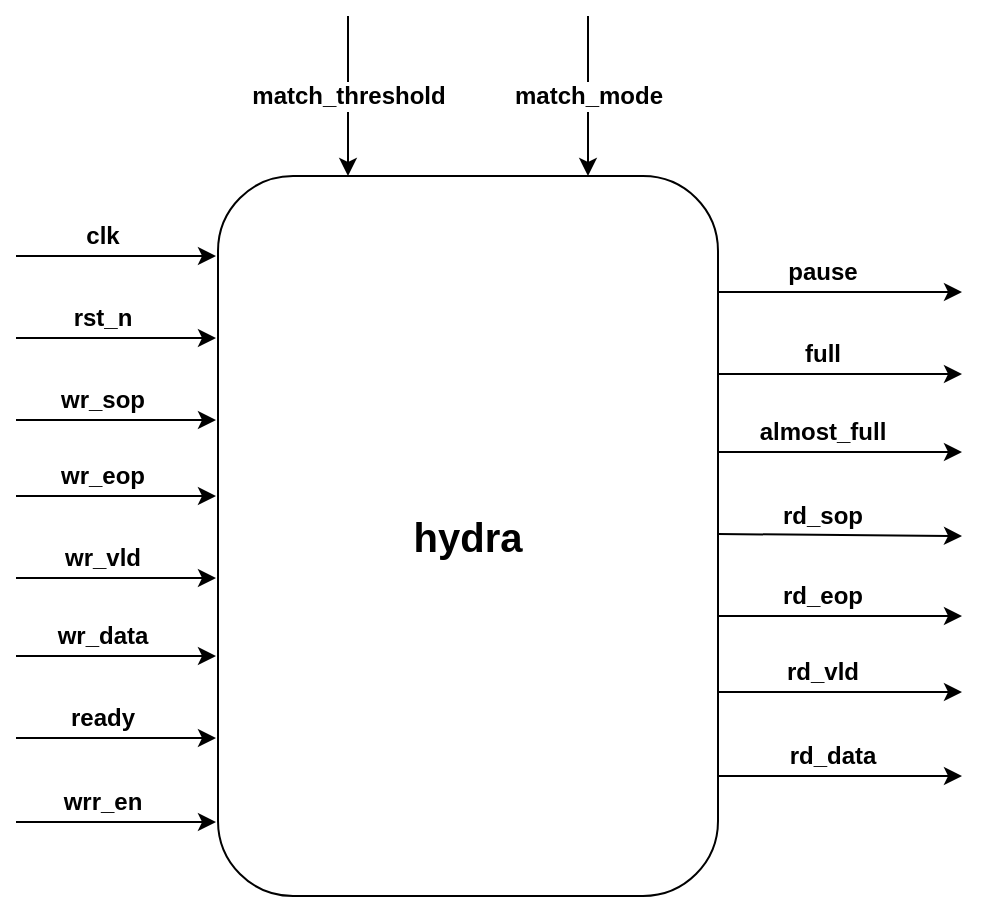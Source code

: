 <mxfile version="24.2.5" type="device" pages="12">
  <diagram name="hydra" id="yTc7UbxY2470DaNrDnXA">
    <mxGraphModel dx="698" dy="470" grid="1" gridSize="10" guides="1" tooltips="1" connect="1" arrows="1" fold="1" page="1" pageScale="1" pageWidth="827" pageHeight="1169" math="0" shadow="0">
      <root>
        <mxCell id="OJI_GKz44rmwRlxy9CcX-0" />
        <mxCell id="OJI_GKz44rmwRlxy9CcX-1" parent="OJI_GKz44rmwRlxy9CcX-0" />
        <mxCell id="qYcNgrWze2w8nURwTTIq-0" value="&lt;span style=&quot;font-size: 20px;&quot;&gt;&lt;b&gt;hydra&lt;/b&gt;&lt;/span&gt;" style="rounded=1;whiteSpace=wrap;html=1;" parent="OJI_GKz44rmwRlxy9CcX-1" vertex="1">
          <mxGeometry x="285" y="340" width="250" height="360" as="geometry" />
        </mxCell>
        <mxCell id="qYcNgrWze2w8nURwTTIq-1" value="" style="endArrow=classic;html=1;rounded=0;" parent="OJI_GKz44rmwRlxy9CcX-1" edge="1">
          <mxGeometry relative="1" as="geometry">
            <mxPoint x="184" y="380" as="sourcePoint" />
            <mxPoint x="284" y="380" as="targetPoint" />
          </mxGeometry>
        </mxCell>
        <mxCell id="qYcNgrWze2w8nURwTTIq-2" value="clk" style="edgeLabel;html=1;align=center;verticalAlign=middle;resizable=0;points=[];fontStyle=1;fontSize=12;" parent="qYcNgrWze2w8nURwTTIq-1" vertex="1" connectable="0">
          <mxGeometry x="-0.147" y="-3" relative="1" as="geometry">
            <mxPoint y="-13" as="offset" />
          </mxGeometry>
        </mxCell>
        <mxCell id="qYcNgrWze2w8nURwTTIq-3" value="" style="endArrow=classic;html=1;rounded=0;" parent="OJI_GKz44rmwRlxy9CcX-1" edge="1">
          <mxGeometry relative="1" as="geometry">
            <mxPoint x="184" y="421" as="sourcePoint" />
            <mxPoint x="284" y="421" as="targetPoint" />
          </mxGeometry>
        </mxCell>
        <mxCell id="qYcNgrWze2w8nURwTTIq-4" value="rst_n" style="edgeLabel;html=1;align=center;verticalAlign=middle;resizable=0;points=[];fontStyle=1;fontSize=12;" parent="qYcNgrWze2w8nURwTTIq-3" vertex="1" connectable="0">
          <mxGeometry x="-0.147" y="-3" relative="1" as="geometry">
            <mxPoint y="-13" as="offset" />
          </mxGeometry>
        </mxCell>
        <mxCell id="qYcNgrWze2w8nURwTTIq-5" value="" style="endArrow=classic;html=1;rounded=0;" parent="OJI_GKz44rmwRlxy9CcX-1" edge="1">
          <mxGeometry relative="1" as="geometry">
            <mxPoint x="184" y="462" as="sourcePoint" />
            <mxPoint x="284" y="462" as="targetPoint" />
          </mxGeometry>
        </mxCell>
        <mxCell id="qYcNgrWze2w8nURwTTIq-6" value="wr_sop" style="edgeLabel;html=1;align=center;verticalAlign=middle;resizable=0;points=[];fontStyle=1;fontSize=12;" parent="qYcNgrWze2w8nURwTTIq-5" vertex="1" connectable="0">
          <mxGeometry x="-0.147" y="-3" relative="1" as="geometry">
            <mxPoint y="-13" as="offset" />
          </mxGeometry>
        </mxCell>
        <mxCell id="qYcNgrWze2w8nURwTTIq-7" value="" style="endArrow=classic;html=1;rounded=0;" parent="OJI_GKz44rmwRlxy9CcX-1" edge="1">
          <mxGeometry relative="1" as="geometry">
            <mxPoint x="184" y="500" as="sourcePoint" />
            <mxPoint x="284" y="500" as="targetPoint" />
          </mxGeometry>
        </mxCell>
        <mxCell id="qYcNgrWze2w8nURwTTIq-8" value="wr_eop" style="edgeLabel;html=1;align=center;verticalAlign=middle;resizable=0;points=[];fontStyle=1;fontSize=12;" parent="qYcNgrWze2w8nURwTTIq-7" vertex="1" connectable="0">
          <mxGeometry x="-0.147" y="-3" relative="1" as="geometry">
            <mxPoint y="-13" as="offset" />
          </mxGeometry>
        </mxCell>
        <mxCell id="qYcNgrWze2w8nURwTTIq-9" value="" style="endArrow=classic;html=1;rounded=0;" parent="OJI_GKz44rmwRlxy9CcX-1" edge="1">
          <mxGeometry relative="1" as="geometry">
            <mxPoint x="184" y="541" as="sourcePoint" />
            <mxPoint x="284" y="541" as="targetPoint" />
          </mxGeometry>
        </mxCell>
        <mxCell id="qYcNgrWze2w8nURwTTIq-10" value="wr_vld" style="edgeLabel;html=1;align=center;verticalAlign=middle;resizable=0;points=[];fontStyle=1;fontSize=12;" parent="qYcNgrWze2w8nURwTTIq-9" vertex="1" connectable="0">
          <mxGeometry x="-0.147" y="-3" relative="1" as="geometry">
            <mxPoint y="-13" as="offset" />
          </mxGeometry>
        </mxCell>
        <mxCell id="qYcNgrWze2w8nURwTTIq-11" value="" style="endArrow=classic;html=1;rounded=0;" parent="OJI_GKz44rmwRlxy9CcX-1" edge="1">
          <mxGeometry relative="1" as="geometry">
            <mxPoint x="184" y="580" as="sourcePoint" />
            <mxPoint x="284" y="580" as="targetPoint" />
          </mxGeometry>
        </mxCell>
        <mxCell id="qYcNgrWze2w8nURwTTIq-12" value="wr_data" style="edgeLabel;html=1;align=center;verticalAlign=middle;resizable=0;points=[];fontStyle=1;fontSize=12;" parent="qYcNgrWze2w8nURwTTIq-11" vertex="1" connectable="0">
          <mxGeometry x="-0.147" y="-3" relative="1" as="geometry">
            <mxPoint y="-13" as="offset" />
          </mxGeometry>
        </mxCell>
        <mxCell id="qYcNgrWze2w8nURwTTIq-13" value="" style="endArrow=classic;html=1;rounded=0;" parent="OJI_GKz44rmwRlxy9CcX-1" edge="1">
          <mxGeometry relative="1" as="geometry">
            <mxPoint x="184" y="621" as="sourcePoint" />
            <mxPoint x="284" y="621" as="targetPoint" />
          </mxGeometry>
        </mxCell>
        <mxCell id="qYcNgrWze2w8nURwTTIq-14" value="ready" style="edgeLabel;html=1;align=center;verticalAlign=middle;resizable=0;points=[];fontStyle=1;fontSize=12;" parent="qYcNgrWze2w8nURwTTIq-13" vertex="1" connectable="0">
          <mxGeometry x="-0.147" y="-3" relative="1" as="geometry">
            <mxPoint y="-13" as="offset" />
          </mxGeometry>
        </mxCell>
        <mxCell id="qYcNgrWze2w8nURwTTIq-15" value="" style="endArrow=classic;html=1;rounded=0;" parent="OJI_GKz44rmwRlxy9CcX-1" edge="1">
          <mxGeometry relative="1" as="geometry">
            <mxPoint x="535" y="398" as="sourcePoint" />
            <mxPoint x="657" y="398" as="targetPoint" />
          </mxGeometry>
        </mxCell>
        <mxCell id="qYcNgrWze2w8nURwTTIq-16" value="pause" style="edgeLabel;html=1;align=center;verticalAlign=middle;resizable=0;points=[];fontStyle=1;fontSize=12;" parent="qYcNgrWze2w8nURwTTIq-15" vertex="1" connectable="0">
          <mxGeometry x="-0.147" y="-3" relative="1" as="geometry">
            <mxPoint y="-13" as="offset" />
          </mxGeometry>
        </mxCell>
        <mxCell id="qYcNgrWze2w8nURwTTIq-17" value="" style="endArrow=classic;html=1;rounded=0;" parent="OJI_GKz44rmwRlxy9CcX-1" edge="1">
          <mxGeometry relative="1" as="geometry">
            <mxPoint x="535" y="439" as="sourcePoint" />
            <mxPoint x="657" y="439" as="targetPoint" />
          </mxGeometry>
        </mxCell>
        <mxCell id="qYcNgrWze2w8nURwTTIq-18" value="full" style="edgeLabel;html=1;align=center;verticalAlign=middle;resizable=0;points=[];fontStyle=1;fontSize=12;" parent="qYcNgrWze2w8nURwTTIq-17" vertex="1" connectable="0">
          <mxGeometry x="-0.147" y="-3" relative="1" as="geometry">
            <mxPoint y="-13" as="offset" />
          </mxGeometry>
        </mxCell>
        <mxCell id="qYcNgrWze2w8nURwTTIq-19" value="" style="endArrow=classic;html=1;rounded=0;" parent="OJI_GKz44rmwRlxy9CcX-1" edge="1">
          <mxGeometry relative="1" as="geometry">
            <mxPoint x="535" y="478" as="sourcePoint" />
            <mxPoint x="657" y="478" as="targetPoint" />
          </mxGeometry>
        </mxCell>
        <mxCell id="qYcNgrWze2w8nURwTTIq-20" value="almost_full" style="edgeLabel;html=1;align=center;verticalAlign=middle;resizable=0;points=[];fontStyle=1;fontSize=12;" parent="qYcNgrWze2w8nURwTTIq-19" vertex="1" connectable="0">
          <mxGeometry x="-0.147" y="-3" relative="1" as="geometry">
            <mxPoint y="-13" as="offset" />
          </mxGeometry>
        </mxCell>
        <mxCell id="qYcNgrWze2w8nURwTTIq-21" value="" style="endArrow=classic;html=1;rounded=0;" parent="OJI_GKz44rmwRlxy9CcX-1" edge="1">
          <mxGeometry relative="1" as="geometry">
            <mxPoint x="535" y="519" as="sourcePoint" />
            <mxPoint x="657" y="520" as="targetPoint" />
          </mxGeometry>
        </mxCell>
        <mxCell id="qYcNgrWze2w8nURwTTIq-22" value="rd_sop" style="edgeLabel;html=1;align=center;verticalAlign=middle;resizable=0;points=[];fontStyle=1;fontSize=12;" parent="qYcNgrWze2w8nURwTTIq-21" vertex="1" connectable="0">
          <mxGeometry x="-0.147" y="-3" relative="1" as="geometry">
            <mxPoint y="-13" as="offset" />
          </mxGeometry>
        </mxCell>
        <mxCell id="qYcNgrWze2w8nURwTTIq-23" value="" style="endArrow=classic;html=1;rounded=0;" parent="OJI_GKz44rmwRlxy9CcX-1" edge="1">
          <mxGeometry relative="1" as="geometry">
            <mxPoint x="535" y="560" as="sourcePoint" />
            <mxPoint x="657" y="560" as="targetPoint" />
          </mxGeometry>
        </mxCell>
        <mxCell id="qYcNgrWze2w8nURwTTIq-24" value="rd_eop" style="edgeLabel;html=1;align=center;verticalAlign=middle;resizable=0;points=[];fontStyle=1;fontSize=12;" parent="qYcNgrWze2w8nURwTTIq-23" vertex="1" connectable="0">
          <mxGeometry x="-0.147" y="-3" relative="1" as="geometry">
            <mxPoint y="-13" as="offset" />
          </mxGeometry>
        </mxCell>
        <mxCell id="qYcNgrWze2w8nURwTTIq-25" value="" style="endArrow=classic;html=1;rounded=0;" parent="OJI_GKz44rmwRlxy9CcX-1" edge="1">
          <mxGeometry relative="1" as="geometry">
            <mxPoint x="535" y="598" as="sourcePoint" />
            <mxPoint x="657" y="598" as="targetPoint" />
          </mxGeometry>
        </mxCell>
        <mxCell id="qYcNgrWze2w8nURwTTIq-26" value="rd_vld" style="edgeLabel;html=1;align=center;verticalAlign=middle;resizable=0;points=[];fontStyle=1;fontSize=12;" parent="qYcNgrWze2w8nURwTTIq-25" vertex="1" connectable="0">
          <mxGeometry x="-0.147" y="-3" relative="1" as="geometry">
            <mxPoint y="-13" as="offset" />
          </mxGeometry>
        </mxCell>
        <mxCell id="qYcNgrWze2w8nURwTTIq-27" value="" style="endArrow=classic;html=1;rounded=0;" parent="OJI_GKz44rmwRlxy9CcX-1" edge="1">
          <mxGeometry relative="1" as="geometry">
            <mxPoint x="535" y="640" as="sourcePoint" />
            <mxPoint x="657" y="640" as="targetPoint" />
          </mxGeometry>
        </mxCell>
        <mxCell id="qYcNgrWze2w8nURwTTIq-28" value="rd_data" style="edgeLabel;html=1;align=center;verticalAlign=middle;resizable=0;points=[];fontStyle=1;fontSize=12;" parent="qYcNgrWze2w8nURwTTIq-27" vertex="1" connectable="0">
          <mxGeometry x="-0.147" y="-3" relative="1" as="geometry">
            <mxPoint x="5" y="-13" as="offset" />
          </mxGeometry>
        </mxCell>
        <mxCell id="qYcNgrWze2w8nURwTTIq-31" value="" style="endArrow=classic;html=1;rounded=0;" parent="OJI_GKz44rmwRlxy9CcX-1" edge="1">
          <mxGeometry relative="1" as="geometry">
            <mxPoint x="184" y="663" as="sourcePoint" />
            <mxPoint x="284" y="663" as="targetPoint" />
          </mxGeometry>
        </mxCell>
        <mxCell id="qYcNgrWze2w8nURwTTIq-32" value="wrr_en" style="edgeLabel;html=1;align=center;verticalAlign=middle;resizable=0;points=[];fontStyle=1;fontSize=12;" parent="qYcNgrWze2w8nURwTTIq-31" vertex="1" connectable="0">
          <mxGeometry x="-0.147" y="-3" relative="1" as="geometry">
            <mxPoint y="-13" as="offset" />
          </mxGeometry>
        </mxCell>
        <mxCell id="-SgtPdpySN1rNUvUMljY-0" value="" style="endArrow=classic;html=1;rounded=0;entryX=0.103;entryY=0;entryDx=0;entryDy=0;entryPerimeter=0;" parent="OJI_GKz44rmwRlxy9CcX-1" edge="1">
          <mxGeometry relative="1" as="geometry">
            <mxPoint x="350" y="260" as="sourcePoint" />
            <mxPoint x="350.0" y="340" as="targetPoint" />
          </mxGeometry>
        </mxCell>
        <mxCell id="-SgtPdpySN1rNUvUMljY-1" value="match_threshold" style="edgeLabel;html=1;align=center;verticalAlign=middle;resizable=0;points=[];fontStyle=1;fontSize=12;" parent="-SgtPdpySN1rNUvUMljY-0" vertex="1" connectable="0">
          <mxGeometry x="-0.147" y="-3" relative="1" as="geometry">
            <mxPoint x="3" y="6" as="offset" />
          </mxGeometry>
        </mxCell>
        <mxCell id="-SgtPdpySN1rNUvUMljY-2" value="" style="endArrow=classic;html=1;rounded=0;entryX=0.103;entryY=0;entryDx=0;entryDy=0;entryPerimeter=0;" parent="OJI_GKz44rmwRlxy9CcX-1" edge="1">
          <mxGeometry relative="1" as="geometry">
            <mxPoint x="470" y="260" as="sourcePoint" />
            <mxPoint x="470.0" y="340" as="targetPoint" />
          </mxGeometry>
        </mxCell>
        <mxCell id="-SgtPdpySN1rNUvUMljY-3" value="match_mode" style="edgeLabel;html=1;align=center;verticalAlign=middle;resizable=0;points=[];fontStyle=1;fontSize=12;" parent="-SgtPdpySN1rNUvUMljY-2" vertex="1" connectable="0">
          <mxGeometry x="-0.147" y="-3" relative="1" as="geometry">
            <mxPoint x="3" y="6" as="offset" />
          </mxGeometry>
        </mxCell>
      </root>
    </mxGraphModel>
  </diagram>
  <diagram id="HQwCBL1ggfVV_5SzUmb9" name="ecc_decoder">
    <mxGraphModel dx="698" dy="470" grid="1" gridSize="10" guides="1" tooltips="1" connect="1" arrows="1" fold="1" page="1" pageScale="1" pageWidth="827" pageHeight="1169" math="0" shadow="0">
      <root>
        <mxCell id="0" />
        <mxCell id="1" parent="0" />
        <mxCell id="j4BIDt6-lYh26Z8Fi64Q-1" value="&lt;b&gt;&lt;font style=&quot;font-size: 20px;&quot;&gt;ecc_decoder&lt;/font&gt;&lt;/b&gt;" style="rounded=1;whiteSpace=wrap;html=1;" parent="1" vertex="1">
          <mxGeometry x="280" y="240" width="220" height="290" as="geometry" />
        </mxCell>
        <mxCell id="j4BIDt6-lYh26Z8Fi64Q-2" value="" style="endArrow=classic;html=1;rounded=0;" parent="1" edge="1">
          <mxGeometry relative="1" as="geometry">
            <mxPoint x="180" y="288" as="sourcePoint" />
            <mxPoint x="280" y="288" as="targetPoint" />
          </mxGeometry>
        </mxCell>
        <mxCell id="j4BIDt6-lYh26Z8Fi64Q-3" value="clk" style="edgeLabel;html=1;align=center;verticalAlign=middle;resizable=0;points=[];fontStyle=1;fontSize=12;" parent="j4BIDt6-lYh26Z8Fi64Q-2" vertex="1" connectable="0">
          <mxGeometry x="-0.147" y="-3" relative="1" as="geometry">
            <mxPoint y="-13" as="offset" />
          </mxGeometry>
        </mxCell>
        <mxCell id="j4BIDt6-lYh26Z8Fi64Q-4" value="" style="endArrow=classic;html=1;rounded=0;" parent="1" edge="1">
          <mxGeometry relative="1" as="geometry">
            <mxPoint x="180" y="328" as="sourcePoint" />
            <mxPoint x="280" y="328" as="targetPoint" />
          </mxGeometry>
        </mxCell>
        <mxCell id="j4BIDt6-lYh26Z8Fi64Q-5" value="rst_n" style="edgeLabel;html=1;align=center;verticalAlign=middle;resizable=0;points=[];fontStyle=1;fontSize=12;" parent="j4BIDt6-lYh26Z8Fi64Q-4" vertex="1" connectable="0">
          <mxGeometry x="-0.147" y="-3" relative="1" as="geometry">
            <mxPoint y="-13" as="offset" />
          </mxGeometry>
        </mxCell>
        <mxCell id="j4BIDt6-lYh26Z8Fi64Q-6" value="" style="endArrow=classic;html=1;rounded=0;" parent="1" edge="1">
          <mxGeometry relative="1" as="geometry">
            <mxPoint x="180" y="368" as="sourcePoint" />
            <mxPoint x="280" y="368" as="targetPoint" />
          </mxGeometry>
        </mxCell>
        <mxCell id="j4BIDt6-lYh26Z8Fi64Q-7" value="in_batch" style="edgeLabel;html=1;align=center;verticalAlign=middle;resizable=0;points=[];fontStyle=1;fontSize=12;" parent="j4BIDt6-lYh26Z8Fi64Q-6" vertex="1" connectable="0">
          <mxGeometry x="-0.147" y="-3" relative="1" as="geometry">
            <mxPoint y="-13" as="offset" />
          </mxGeometry>
        </mxCell>
        <mxCell id="j4BIDt6-lYh26Z8Fi64Q-8" value="" style="endArrow=classic;html=1;rounded=0;" parent="1" edge="1">
          <mxGeometry relative="1" as="geometry">
            <mxPoint x="180" y="408" as="sourcePoint" />
            <mxPoint x="280" y="408" as="targetPoint" />
          </mxGeometry>
        </mxCell>
        <mxCell id="j4BIDt6-lYh26Z8Fi64Q-9" value="in_data" style="edgeLabel;html=1;align=center;verticalAlign=middle;resizable=0;points=[];fontStyle=1;fontSize=12;" parent="j4BIDt6-lYh26Z8Fi64Q-8" vertex="1" connectable="0">
          <mxGeometry x="-0.147" y="-3" relative="1" as="geometry">
            <mxPoint y="-13" as="offset" />
          </mxGeometry>
        </mxCell>
        <mxCell id="j4BIDt6-lYh26Z8Fi64Q-10" value="" style="endArrow=classic;html=1;rounded=0;" parent="1" edge="1">
          <mxGeometry relative="1" as="geometry">
            <mxPoint x="180" y="448" as="sourcePoint" />
            <mxPoint x="280" y="448" as="targetPoint" />
          </mxGeometry>
        </mxCell>
        <mxCell id="j4BIDt6-lYh26Z8Fi64Q-11" value="ecc_code" style="edgeLabel;html=1;align=center;verticalAlign=middle;resizable=0;points=[];fontStyle=1;fontSize=12;" parent="j4BIDt6-lYh26Z8Fi64Q-10" vertex="1" connectable="0">
          <mxGeometry x="-0.147" y="-3" relative="1" as="geometry">
            <mxPoint y="-13" as="offset" />
          </mxGeometry>
        </mxCell>
        <mxCell id="j4BIDt6-lYh26Z8Fi64Q-12" value="" style="endArrow=classic;html=1;rounded=0;" parent="1" edge="1">
          <mxGeometry relative="1" as="geometry">
            <mxPoint x="180" y="488" as="sourcePoint" />
            <mxPoint x="280" y="488" as="targetPoint" />
          </mxGeometry>
        </mxCell>
        <mxCell id="j4BIDt6-lYh26Z8Fi64Q-13" value="end_of_packet" style="edgeLabel;html=1;align=center;verticalAlign=middle;resizable=0;points=[];fontStyle=1;fontSize=12;" parent="j4BIDt6-lYh26Z8Fi64Q-12" vertex="1" connectable="0">
          <mxGeometry x="-0.147" y="-3" relative="1" as="geometry">
            <mxPoint y="-13" as="offset" />
          </mxGeometry>
        </mxCell>
        <mxCell id="j4BIDt6-lYh26Z8Fi64Q-18" value="" style="endArrow=classic;html=1;rounded=0;" parent="1" edge="1">
          <mxGeometry relative="1" as="geometry">
            <mxPoint x="500" y="367" as="sourcePoint" />
            <mxPoint x="590" y="367" as="targetPoint" />
          </mxGeometry>
        </mxCell>
        <mxCell id="j4BIDt6-lYh26Z8Fi64Q-19" value="&lt;span style=&quot;font-size: 12px;&quot;&gt;&lt;font style=&quot;font-size: 12px;&quot;&gt;out_batch&lt;/font&gt;&lt;/span&gt;" style="edgeLabel;html=1;align=center;verticalAlign=middle;resizable=0;points=[];fontSize=12;fontStyle=1" parent="j4BIDt6-lYh26Z8Fi64Q-18" vertex="1" connectable="0">
          <mxGeometry x="-0.025" y="2" relative="1" as="geometry">
            <mxPoint y="-7" as="offset" />
          </mxGeometry>
        </mxCell>
        <mxCell id="j4BIDt6-lYh26Z8Fi64Q-21" value="" style="endArrow=classic;html=1;rounded=0;" parent="1" edge="1">
          <mxGeometry relative="1" as="geometry">
            <mxPoint x="500" y="429" as="sourcePoint" />
            <mxPoint x="590" y="429" as="targetPoint" />
          </mxGeometry>
        </mxCell>
        <mxCell id="j4BIDt6-lYh26Z8Fi64Q-22" value="&lt;span style=&quot;font-size: 12px;&quot;&gt;&lt;font style=&quot;font-size: 12px;&quot;&gt;out_data&lt;/font&gt;&lt;/span&gt;" style="edgeLabel;html=1;align=center;verticalAlign=middle;resizable=0;points=[];fontSize=12;fontStyle=1" parent="j4BIDt6-lYh26Z8Fi64Q-21" vertex="1" connectable="0">
          <mxGeometry x="-0.025" y="2" relative="1" as="geometry">
            <mxPoint y="-7" as="offset" />
          </mxGeometry>
        </mxCell>
      </root>
    </mxGraphModel>
  </diagram>
  <diagram id="DcRJehUWIWov4eIi07vO" name="ecc_encoder">
    <mxGraphModel dx="842" dy="568" grid="1" gridSize="10" guides="1" tooltips="1" connect="1" arrows="1" fold="1" page="1" pageScale="1" pageWidth="827" pageHeight="1169" math="0" shadow="0">
      <root>
        <mxCell id="0" />
        <mxCell id="1" parent="0" />
        <mxCell id="z0puTvAtDQ5UHlxeMP87-1" value="&lt;b&gt;&lt;font style=&quot;font-size: 20px;&quot;&gt;ecc_encoder&lt;/font&gt;&lt;/b&gt;" style="rounded=1;whiteSpace=wrap;html=1;" parent="1" vertex="1">
          <mxGeometry x="280" y="240" width="240" height="360" as="geometry" />
        </mxCell>
        <mxCell id="z0puTvAtDQ5UHlxeMP87-2" value="" style="endArrow=classic;html=1;rounded=0;" parent="1" edge="1">
          <mxGeometry relative="1" as="geometry">
            <mxPoint x="180" y="279" as="sourcePoint" />
            <mxPoint x="280" y="279" as="targetPoint" />
          </mxGeometry>
        </mxCell>
        <mxCell id="z0puTvAtDQ5UHlxeMP87-3" value="data_0" style="edgeLabel;html=1;align=center;verticalAlign=middle;resizable=0;points=[];fontStyle=1;fontSize=12;" parent="z0puTvAtDQ5UHlxeMP87-2" vertex="1" connectable="0">
          <mxGeometry x="-0.147" y="-3" relative="1" as="geometry">
            <mxPoint y="-13" as="offset" />
          </mxGeometry>
        </mxCell>
        <mxCell id="z0puTvAtDQ5UHlxeMP87-4" value="" style="endArrow=classic;html=1;rounded=0;" parent="1" edge="1">
          <mxGeometry relative="1" as="geometry">
            <mxPoint x="180" y="319" as="sourcePoint" />
            <mxPoint x="280" y="319" as="targetPoint" />
          </mxGeometry>
        </mxCell>
        <mxCell id="z0puTvAtDQ5UHlxeMP87-5" value="data_1" style="edgeLabel;html=1;align=center;verticalAlign=middle;resizable=0;points=[];fontStyle=1;fontSize=12;" parent="z0puTvAtDQ5UHlxeMP87-4" vertex="1" connectable="0">
          <mxGeometry x="-0.147" y="-3" relative="1" as="geometry">
            <mxPoint y="-13" as="offset" />
          </mxGeometry>
        </mxCell>
        <mxCell id="z0puTvAtDQ5UHlxeMP87-6" value="" style="endArrow=classic;html=1;rounded=0;" parent="1" edge="1">
          <mxGeometry relative="1" as="geometry">
            <mxPoint x="180" y="359" as="sourcePoint" />
            <mxPoint x="280" y="359" as="targetPoint" />
          </mxGeometry>
        </mxCell>
        <mxCell id="z0puTvAtDQ5UHlxeMP87-7" value="data_2" style="edgeLabel;html=1;align=center;verticalAlign=middle;resizable=0;points=[];fontStyle=1;fontSize=12;" parent="z0puTvAtDQ5UHlxeMP87-6" vertex="1" connectable="0">
          <mxGeometry x="-0.147" y="-3" relative="1" as="geometry">
            <mxPoint y="-13" as="offset" />
          </mxGeometry>
        </mxCell>
        <mxCell id="z0puTvAtDQ5UHlxeMP87-8" value="" style="endArrow=classic;html=1;rounded=0;" parent="1" edge="1">
          <mxGeometry relative="1" as="geometry">
            <mxPoint x="180" y="399" as="sourcePoint" />
            <mxPoint x="280" y="399" as="targetPoint" />
          </mxGeometry>
        </mxCell>
        <mxCell id="z0puTvAtDQ5UHlxeMP87-9" value="data_3" style="edgeLabel;html=1;align=center;verticalAlign=middle;resizable=0;points=[];fontStyle=1;fontSize=12;" parent="z0puTvAtDQ5UHlxeMP87-8" vertex="1" connectable="0">
          <mxGeometry x="-0.147" y="-3" relative="1" as="geometry">
            <mxPoint y="-13" as="offset" />
          </mxGeometry>
        </mxCell>
        <mxCell id="z0puTvAtDQ5UHlxeMP87-10" value="" style="endArrow=classic;html=1;rounded=0;" parent="1" edge="1">
          <mxGeometry relative="1" as="geometry">
            <mxPoint x="180" y="439" as="sourcePoint" />
            <mxPoint x="280" y="439" as="targetPoint" />
          </mxGeometry>
        </mxCell>
        <mxCell id="z0puTvAtDQ5UHlxeMP87-11" value="data_4" style="edgeLabel;html=1;align=center;verticalAlign=middle;resizable=0;points=[];fontStyle=1;fontSize=12;" parent="z0puTvAtDQ5UHlxeMP87-10" vertex="1" connectable="0">
          <mxGeometry x="-0.147" y="-3" relative="1" as="geometry">
            <mxPoint y="-13" as="offset" />
          </mxGeometry>
        </mxCell>
        <mxCell id="z0puTvAtDQ5UHlxeMP87-12" value="" style="endArrow=classic;html=1;rounded=0;" parent="1" edge="1">
          <mxGeometry relative="1" as="geometry">
            <mxPoint x="180" y="479" as="sourcePoint" />
            <mxPoint x="280" y="479" as="targetPoint" />
          </mxGeometry>
        </mxCell>
        <mxCell id="z0puTvAtDQ5UHlxeMP87-13" value="data_5" style="edgeLabel;html=1;align=center;verticalAlign=middle;resizable=0;points=[];fontStyle=1;fontSize=12;" parent="z0puTvAtDQ5UHlxeMP87-12" vertex="1" connectable="0">
          <mxGeometry x="-0.147" y="-3" relative="1" as="geometry">
            <mxPoint y="-13" as="offset" />
          </mxGeometry>
        </mxCell>
        <mxCell id="z0puTvAtDQ5UHlxeMP87-14" value="" style="endArrow=classic;html=1;rounded=0;" parent="1" edge="1">
          <mxGeometry relative="1" as="geometry">
            <mxPoint x="180" y="519" as="sourcePoint" />
            <mxPoint x="280" y="519" as="targetPoint" />
          </mxGeometry>
        </mxCell>
        <mxCell id="z0puTvAtDQ5UHlxeMP87-15" value="data_6" style="edgeLabel;html=1;align=center;verticalAlign=middle;resizable=0;points=[];fontStyle=1;fontSize=12;" parent="z0puTvAtDQ5UHlxeMP87-14" vertex="1" connectable="0">
          <mxGeometry x="-0.147" y="-3" relative="1" as="geometry">
            <mxPoint y="-13" as="offset" />
          </mxGeometry>
        </mxCell>
        <mxCell id="z0puTvAtDQ5UHlxeMP87-16" value="" style="endArrow=classic;html=1;rounded=0;" parent="1" edge="1">
          <mxGeometry relative="1" as="geometry">
            <mxPoint x="180" y="559" as="sourcePoint" />
            <mxPoint x="280" y="559" as="targetPoint" />
          </mxGeometry>
        </mxCell>
        <mxCell id="z0puTvAtDQ5UHlxeMP87-17" value="data_7" style="edgeLabel;html=1;align=center;verticalAlign=middle;resizable=0;points=[];fontStyle=1;fontSize=12;" parent="z0puTvAtDQ5UHlxeMP87-16" vertex="1" connectable="0">
          <mxGeometry x="-0.147" y="-3" relative="1" as="geometry">
            <mxPoint y="-13" as="offset" />
          </mxGeometry>
        </mxCell>
        <mxCell id="z0puTvAtDQ5UHlxeMP87-18" value="" style="endArrow=classic;html=1;rounded=0;" parent="1" edge="1">
          <mxGeometry relative="1" as="geometry">
            <mxPoint x="520" y="428.38" as="sourcePoint" />
            <mxPoint x="610" y="428.38" as="targetPoint" />
          </mxGeometry>
        </mxCell>
        <mxCell id="z0puTvAtDQ5UHlxeMP87-19" value="&lt;span style=&quot;font-size: 12px;&quot;&gt;&lt;font style=&quot;font-size: 12px;&quot;&gt;code&lt;/font&gt;&lt;/span&gt;" style="edgeLabel;html=1;align=center;verticalAlign=middle;resizable=0;points=[];fontSize=12;fontStyle=1" parent="z0puTvAtDQ5UHlxeMP87-18" vertex="1" connectable="0">
          <mxGeometry x="-0.025" y="2" relative="1" as="geometry">
            <mxPoint y="-7" as="offset" />
          </mxGeometry>
        </mxCell>
      </root>
    </mxGraphModel>
  </diagram>
  <diagram name="encoder_32_5" id="IpILnS3PR67v7lPtSzla">
    <mxGraphModel dx="698" dy="470" grid="1" gridSize="10" guides="1" tooltips="1" connect="1" arrows="1" fold="1" page="1" pageScale="1" pageWidth="827" pageHeight="1169" math="0" shadow="0">
      <root>
        <mxCell id="pXvROqymPwIIELHZX2ws-0" />
        <mxCell id="pXvROqymPwIIELHZX2ws-1" parent="pXvROqymPwIIELHZX2ws-0" />
        <mxCell id="pXvROqymPwIIELHZX2ws-2" value="&lt;b&gt;&lt;font style=&quot;font-size: 17px;&quot;&gt;encoder_32_5&lt;/font&gt;&lt;/b&gt;" style="rounded=1;whiteSpace=wrap;html=1;" parent="pXvROqymPwIIELHZX2ws-1" vertex="1">
          <mxGeometry x="280" y="400" width="150" height="160" as="geometry" />
        </mxCell>
        <mxCell id="pXvROqymPwIIELHZX2ws-19" value="" style="endArrow=classic;html=1;rounded=0;" parent="pXvROqymPwIIELHZX2ws-1" edge="1">
          <mxGeometry relative="1" as="geometry">
            <mxPoint x="430" y="479.5" as="sourcePoint" />
            <mxPoint x="520" y="479.5" as="targetPoint" />
          </mxGeometry>
        </mxCell>
        <mxCell id="pXvROqymPwIIELHZX2ws-20" value="&lt;span style=&quot;font-size: 12px;&quot;&gt;&lt;font style=&quot;font-size: 12px;&quot;&gt;idx&lt;/font&gt;&lt;/span&gt;" style="edgeLabel;html=1;align=center;verticalAlign=middle;resizable=0;points=[];fontSize=12;fontStyle=1" parent="pXvROqymPwIIELHZX2ws-19" vertex="1" connectable="0">
          <mxGeometry x="-0.025" y="2" relative="1" as="geometry">
            <mxPoint y="-7" as="offset" />
          </mxGeometry>
        </mxCell>
        <mxCell id="SmPS4at_YOrtXgWtYNBH-0" value="" style="endArrow=classic;html=1;rounded=0;" parent="pXvROqymPwIIELHZX2ws-1" edge="1">
          <mxGeometry relative="1" as="geometry">
            <mxPoint x="190" y="479.5" as="sourcePoint" />
            <mxPoint x="280" y="479.5" as="targetPoint" />
          </mxGeometry>
        </mxCell>
        <mxCell id="SmPS4at_YOrtXgWtYNBH-1" value="&lt;span style=&quot;font-size: 12px;&quot;&gt;&lt;font style=&quot;font-size: 12px;&quot;&gt;select&lt;/font&gt;&lt;/span&gt;" style="edgeLabel;html=1;align=center;verticalAlign=middle;resizable=0;points=[];fontSize=12;fontStyle=1" parent="SmPS4at_YOrtXgWtYNBH-0" vertex="1" connectable="0">
          <mxGeometry x="-0.025" y="2" relative="1" as="geometry">
            <mxPoint y="-7" as="offset" />
          </mxGeometry>
        </mxCell>
      </root>
    </mxGraphModel>
  </diagram>
  <diagram name="encoder_16_4" id="7WwITrQ3joB8fQq2PG_d">
    <mxGraphModel dx="1221" dy="823" grid="1" gridSize="10" guides="1" tooltips="1" connect="1" arrows="1" fold="1" page="1" pageScale="1" pageWidth="827" pageHeight="1169" math="0" shadow="0">
      <root>
        <mxCell id="POiugX9iUdxzUDESpDGK-0" />
        <mxCell id="POiugX9iUdxzUDESpDGK-1" parent="POiugX9iUdxzUDESpDGK-0" />
        <mxCell id="POiugX9iUdxzUDESpDGK-2" value="&lt;b&gt;&lt;font style=&quot;font-size: 17px;&quot;&gt;encoder_16_4&lt;/font&gt;&lt;/b&gt;" style="rounded=1;whiteSpace=wrap;html=1;" parent="POiugX9iUdxzUDESpDGK-1" vertex="1">
          <mxGeometry x="280" y="400" width="150" height="160" as="geometry" />
        </mxCell>
        <mxCell id="POiugX9iUdxzUDESpDGK-3" value="" style="endArrow=classic;html=1;rounded=0;" parent="POiugX9iUdxzUDESpDGK-1" edge="1">
          <mxGeometry relative="1" as="geometry">
            <mxPoint x="430" y="479.5" as="sourcePoint" />
            <mxPoint x="520" y="479.5" as="targetPoint" />
          </mxGeometry>
        </mxCell>
        <mxCell id="POiugX9iUdxzUDESpDGK-4" value="&lt;span style=&quot;font-size: 12px;&quot;&gt;&lt;font style=&quot;font-size: 12px;&quot;&gt;idx&lt;/font&gt;&lt;/span&gt;" style="edgeLabel;html=1;align=center;verticalAlign=middle;resizable=0;points=[];fontSize=12;fontStyle=1" parent="POiugX9iUdxzUDESpDGK-3" vertex="1" connectable="0">
          <mxGeometry x="-0.025" y="2" relative="1" as="geometry">
            <mxPoint y="-7" as="offset" />
          </mxGeometry>
        </mxCell>
        <mxCell id="POiugX9iUdxzUDESpDGK-5" value="" style="endArrow=classic;html=1;rounded=0;" parent="POiugX9iUdxzUDESpDGK-1" edge="1">
          <mxGeometry relative="1" as="geometry">
            <mxPoint x="190" y="479.5" as="sourcePoint" />
            <mxPoint x="280" y="479.5" as="targetPoint" />
          </mxGeometry>
        </mxCell>
        <mxCell id="POiugX9iUdxzUDESpDGK-6" value="&lt;span style=&quot;font-size: 12px;&quot;&gt;&lt;font style=&quot;font-size: 12px;&quot;&gt;select&lt;/font&gt;&lt;/span&gt;" style="edgeLabel;html=1;align=center;verticalAlign=middle;resizable=0;points=[];fontSize=12;fontStyle=1" parent="POiugX9iUdxzUDESpDGK-5" vertex="1" connectable="0">
          <mxGeometry x="-0.025" y="2" relative="1" as="geometry">
            <mxPoint y="-7" as="offset" />
          </mxGeometry>
        </mxCell>
      </root>
    </mxGraphModel>
  </diagram>
  <diagram name="encoder_8_3" id="dwMVoooz964GVwA4aXRM">
    <mxGraphModel dx="1221" dy="823" grid="1" gridSize="10" guides="1" tooltips="1" connect="1" arrows="1" fold="1" page="1" pageScale="1" pageWidth="827" pageHeight="1169" math="0" shadow="0">
      <root>
        <mxCell id="jdy4VD4Wz7FoLMt9v3yl-0" />
        <mxCell id="jdy4VD4Wz7FoLMt9v3yl-1" parent="jdy4VD4Wz7FoLMt9v3yl-0" />
        <mxCell id="jdy4VD4Wz7FoLMt9v3yl-2" value="&lt;b&gt;&lt;font style=&quot;font-size: 17px;&quot;&gt;encoder_8_3&lt;/font&gt;&lt;/b&gt;" style="rounded=1;whiteSpace=wrap;html=1;" parent="jdy4VD4Wz7FoLMt9v3yl-1" vertex="1">
          <mxGeometry x="280" y="400" width="150" height="160" as="geometry" />
        </mxCell>
        <mxCell id="jdy4VD4Wz7FoLMt9v3yl-3" value="" style="endArrow=classic;html=1;rounded=0;" parent="jdy4VD4Wz7FoLMt9v3yl-1" edge="1">
          <mxGeometry relative="1" as="geometry">
            <mxPoint x="430" y="479.5" as="sourcePoint" />
            <mxPoint x="520" y="479.5" as="targetPoint" />
          </mxGeometry>
        </mxCell>
        <mxCell id="jdy4VD4Wz7FoLMt9v3yl-4" value="&lt;span style=&quot;font-size: 12px;&quot;&gt;&lt;font style=&quot;font-size: 12px;&quot;&gt;idx&lt;/font&gt;&lt;/span&gt;" style="edgeLabel;html=1;align=center;verticalAlign=middle;resizable=0;points=[];fontSize=12;fontStyle=1" parent="jdy4VD4Wz7FoLMt9v3yl-3" vertex="1" connectable="0">
          <mxGeometry x="-0.025" y="2" relative="1" as="geometry">
            <mxPoint y="-7" as="offset" />
          </mxGeometry>
        </mxCell>
        <mxCell id="jdy4VD4Wz7FoLMt9v3yl-5" value="" style="endArrow=classic;html=1;rounded=0;" parent="jdy4VD4Wz7FoLMt9v3yl-1" edge="1">
          <mxGeometry relative="1" as="geometry">
            <mxPoint x="190" y="479.5" as="sourcePoint" />
            <mxPoint x="280" y="479.5" as="targetPoint" />
          </mxGeometry>
        </mxCell>
        <mxCell id="jdy4VD4Wz7FoLMt9v3yl-6" value="&lt;span style=&quot;font-size: 12px;&quot;&gt;&lt;font style=&quot;font-size: 12px;&quot;&gt;select&lt;/font&gt;&lt;/span&gt;" style="edgeLabel;html=1;align=center;verticalAlign=middle;resizable=0;points=[];fontSize=12;fontStyle=1" parent="jdy4VD4Wz7FoLMt9v3yl-5" vertex="1" connectable="0">
          <mxGeometry x="-0.025" y="2" relative="1" as="geometry">
            <mxPoint y="-7" as="offset" />
          </mxGeometry>
        </mxCell>
      </root>
    </mxGraphModel>
  </diagram>
  <diagram id="Nljn4EiVXH3AwYqSFm3Q" name="port_rd_dispatch">
    <mxGraphModel dx="581" dy="392" grid="1" gridSize="10" guides="1" tooltips="1" connect="1" arrows="1" fold="1" page="1" pageScale="1" pageWidth="827" pageHeight="1169" math="0" shadow="0">
      <root>
        <mxCell id="0" />
        <mxCell id="1" parent="0" />
        <mxCell id="Okl3Nm80jM_2VswUKz9_-1" value="&lt;span style=&quot;font-size: 20px;&quot;&gt;&lt;span&gt;port_rd_dispatch&lt;/span&gt;&lt;/span&gt;" style="rounded=1;whiteSpace=wrap;html=1;fontStyle=1" parent="1" vertex="1">
          <mxGeometry x="320" y="280" width="220" height="310" as="geometry" />
        </mxCell>
        <mxCell id="Okl3Nm80jM_2VswUKz9_-2" value="" style="endArrow=classic;html=1;rounded=0;" parent="1" edge="1">
          <mxGeometry relative="1" as="geometry">
            <mxPoint x="220" y="358" as="sourcePoint" />
            <mxPoint x="320" y="358" as="targetPoint" />
          </mxGeometry>
        </mxCell>
        <mxCell id="Okl3Nm80jM_2VswUKz9_-3" value="clk" style="edgeLabel;html=1;align=center;verticalAlign=middle;resizable=0;points=[];fontStyle=1;fontSize=12;" parent="Okl3Nm80jM_2VswUKz9_-2" vertex="1" connectable="0">
          <mxGeometry x="-0.147" y="-3" relative="1" as="geometry">
            <mxPoint y="-13" as="offset" />
          </mxGeometry>
        </mxCell>
        <mxCell id="Okl3Nm80jM_2VswUKz9_-4" value="" style="endArrow=classic;html=1;rounded=0;" parent="1" edge="1">
          <mxGeometry relative="1" as="geometry">
            <mxPoint x="220" y="398" as="sourcePoint" />
            <mxPoint x="320" y="398" as="targetPoint" />
          </mxGeometry>
        </mxCell>
        <mxCell id="Okl3Nm80jM_2VswUKz9_-5" value="rst_n" style="edgeLabel;html=1;align=center;verticalAlign=middle;resizable=0;points=[];fontStyle=1;fontSize=12;" parent="Okl3Nm80jM_2VswUKz9_-4" vertex="1" connectable="0">
          <mxGeometry x="-0.147" y="-3" relative="1" as="geometry">
            <mxPoint y="-13" as="offset" />
          </mxGeometry>
        </mxCell>
        <mxCell id="Okl3Nm80jM_2VswUKz9_-6" value="" style="endArrow=classic;html=1;rounded=0;" parent="1" edge="1">
          <mxGeometry relative="1" as="geometry">
            <mxPoint x="220" y="438" as="sourcePoint" />
            <mxPoint x="320" y="438" as="targetPoint" />
          </mxGeometry>
        </mxCell>
        <mxCell id="Okl3Nm80jM_2VswUKz9_-7" value="wrr_en" style="edgeLabel;html=1;align=center;verticalAlign=middle;resizable=0;points=[];fontStyle=1;fontSize=12;" parent="Okl3Nm80jM_2VswUKz9_-6" vertex="1" connectable="0">
          <mxGeometry x="-0.147" y="-3" relative="1" as="geometry">
            <mxPoint y="-13" as="offset" />
          </mxGeometry>
        </mxCell>
        <mxCell id="Okl3Nm80jM_2VswUKz9_-8" value="" style="endArrow=classic;html=1;rounded=0;" parent="1" edge="1">
          <mxGeometry relative="1" as="geometry">
            <mxPoint x="220" y="478" as="sourcePoint" />
            <mxPoint x="320" y="478" as="targetPoint" />
          </mxGeometry>
        </mxCell>
        <mxCell id="Okl3Nm80jM_2VswUKz9_-9" value="queue_empty" style="edgeLabel;html=1;align=center;verticalAlign=middle;resizable=0;points=[];fontStyle=1;fontSize=12;" parent="Okl3Nm80jM_2VswUKz9_-8" vertex="1" connectable="0">
          <mxGeometry x="-0.147" y="-3" relative="1" as="geometry">
            <mxPoint y="-13" as="offset" />
          </mxGeometry>
        </mxCell>
        <mxCell id="Okl3Nm80jM_2VswUKz9_-10" value="" style="endArrow=classic;html=1;rounded=0;" parent="1" edge="1">
          <mxGeometry relative="1" as="geometry">
            <mxPoint x="220" y="518" as="sourcePoint" />
            <mxPoint x="320" y="518" as="targetPoint" />
          </mxGeometry>
        </mxCell>
        <mxCell id="Okl3Nm80jM_2VswUKz9_-11" value="prior_update" style="edgeLabel;html=1;align=center;verticalAlign=middle;resizable=0;points=[];fontStyle=1;fontSize=12;" parent="Okl3Nm80jM_2VswUKz9_-10" vertex="1" connectable="0">
          <mxGeometry x="-0.147" y="-3" relative="1" as="geometry">
            <mxPoint y="-13" as="offset" />
          </mxGeometry>
        </mxCell>
        <mxCell id="Okl3Nm80jM_2VswUKz9_-12" value="" style="endArrow=classic;html=1;rounded=0;" parent="1" edge="1">
          <mxGeometry relative="1" as="geometry">
            <mxPoint x="540" y="439" as="sourcePoint" />
            <mxPoint x="640" y="439" as="targetPoint" />
          </mxGeometry>
        </mxCell>
        <mxCell id="Okl3Nm80jM_2VswUKz9_-13" value="prior_next" style="edgeLabel;html=1;align=center;verticalAlign=middle;resizable=0;points=[];fontStyle=1;fontSize=12;" parent="Okl3Nm80jM_2VswUKz9_-12" vertex="1" connectable="0">
          <mxGeometry x="-0.147" y="-3" relative="1" as="geometry">
            <mxPoint y="-13" as="offset" />
          </mxGeometry>
        </mxCell>
      </root>
    </mxGraphModel>
  </diagram>
  <diagram name="port_rd_frontend" id="IGY3-wLs9GOJo81jbpK2">
    <mxGraphModel dx="581" dy="392" grid="1" gridSize="10" guides="1" tooltips="1" connect="1" arrows="1" fold="1" page="1" pageScale="1" pageWidth="827" pageHeight="1169" math="0" shadow="0">
      <root>
        <mxCell id="0" />
        <mxCell id="1" parent="0" />
        <mxCell id="4k_BAH4Ap3cNZQAnBOqe-1" value="&lt;span style=&quot;font-size: 20px;&quot;&gt;&lt;b&gt;port_rd_fronted&lt;/b&gt;&lt;/span&gt;" style="rounded=1;whiteSpace=wrap;html=1;" parent="1" vertex="1">
          <mxGeometry x="320" y="360" width="210" height="280" as="geometry" />
        </mxCell>
        <mxCell id="4k_BAH4Ap3cNZQAnBOqe-2" value="" style="endArrow=classic;html=1;rounded=0;" parent="1" edge="1">
          <mxGeometry relative="1" as="geometry">
            <mxPoint x="220" y="424" as="sourcePoint" />
            <mxPoint x="320" y="424" as="targetPoint" />
          </mxGeometry>
        </mxCell>
        <mxCell id="4k_BAH4Ap3cNZQAnBOqe-3" value="clk" style="edgeLabel;html=1;align=center;verticalAlign=middle;resizable=0;points=[];fontStyle=1;fontSize=12;" parent="4k_BAH4Ap3cNZQAnBOqe-2" vertex="1" connectable="0">
          <mxGeometry x="-0.147" y="-3" relative="1" as="geometry">
            <mxPoint y="-13" as="offset" />
          </mxGeometry>
        </mxCell>
        <mxCell id="4k_BAH4Ap3cNZQAnBOqe-4" value="" style="endArrow=classic;html=1;rounded=0;" parent="1" edge="1">
          <mxGeometry relative="1" as="geometry">
            <mxPoint x="220" y="464" as="sourcePoint" />
            <mxPoint x="320" y="464" as="targetPoint" />
          </mxGeometry>
        </mxCell>
        <mxCell id="4k_BAH4Ap3cNZQAnBOqe-5" value="out_ready" style="edgeLabel;html=1;align=center;verticalAlign=middle;resizable=0;points=[];fontStyle=1;fontSize=12;" parent="4k_BAH4Ap3cNZQAnBOqe-4" vertex="1" connectable="0">
          <mxGeometry x="-0.147" y="-3" relative="1" as="geometry">
            <mxPoint y="-13" as="offset" />
          </mxGeometry>
        </mxCell>
        <mxCell id="4k_BAH4Ap3cNZQAnBOqe-8" value="" style="endArrow=classic;html=1;rounded=0;" parent="1" edge="1">
          <mxGeometry relative="1" as="geometry">
            <mxPoint x="220" y="504" as="sourcePoint" />
            <mxPoint x="320" y="504" as="targetPoint" />
          </mxGeometry>
        </mxCell>
        <mxCell id="4k_BAH4Ap3cNZQAnBOqe-9" value="out_data_vld" style="edgeLabel;html=1;align=center;verticalAlign=middle;resizable=0;points=[];fontStyle=1;fontSize=12;" parent="4k_BAH4Ap3cNZQAnBOqe-8" vertex="1" connectable="0">
          <mxGeometry x="-0.147" y="-3" relative="1" as="geometry">
            <mxPoint y="-13" as="offset" />
          </mxGeometry>
        </mxCell>
        <mxCell id="4k_BAH4Ap3cNZQAnBOqe-12" value="" style="endArrow=classic;html=1;rounded=0;" parent="1" edge="1">
          <mxGeometry relative="1" as="geometry">
            <mxPoint x="530" y="479" as="sourcePoint" />
            <mxPoint x="630" y="479" as="targetPoint" />
          </mxGeometry>
        </mxCell>
        <mxCell id="4k_BAH4Ap3cNZQAnBOqe-13" value="rd_eop" style="edgeLabel;html=1;align=center;verticalAlign=middle;resizable=0;points=[];fontStyle=1;fontSize=12;" parent="4k_BAH4Ap3cNZQAnBOqe-12" vertex="1" connectable="0">
          <mxGeometry x="-0.147" y="-3" relative="1" as="geometry">
            <mxPoint y="-13" as="offset" />
          </mxGeometry>
        </mxCell>
        <mxCell id="4k_BAH4Ap3cNZQAnBOqe-15" value="" style="endArrow=classic;html=1;rounded=0;" parent="1" edge="1">
          <mxGeometry relative="1" as="geometry">
            <mxPoint x="530" y="519" as="sourcePoint" />
            <mxPoint x="630" y="519" as="targetPoint" />
          </mxGeometry>
        </mxCell>
        <mxCell id="4k_BAH4Ap3cNZQAnBOqe-16" value="rd_vld" style="edgeLabel;html=1;align=center;verticalAlign=middle;resizable=0;points=[];fontStyle=1;fontSize=12;" parent="4k_BAH4Ap3cNZQAnBOqe-15" vertex="1" connectable="0">
          <mxGeometry x="-0.147" y="-3" relative="1" as="geometry">
            <mxPoint y="-13" as="offset" />
          </mxGeometry>
        </mxCell>
        <mxCell id="4k_BAH4Ap3cNZQAnBOqe-17" value="" style="endArrow=classic;html=1;rounded=0;" parent="1" edge="1">
          <mxGeometry relative="1" as="geometry">
            <mxPoint x="530" y="559" as="sourcePoint" />
            <mxPoint x="630" y="559" as="targetPoint" />
          </mxGeometry>
        </mxCell>
        <mxCell id="4k_BAH4Ap3cNZQAnBOqe-18" value="rd_data" style="edgeLabel;html=1;align=center;verticalAlign=middle;resizable=0;points=[];fontStyle=1;fontSize=12;" parent="4k_BAH4Ap3cNZQAnBOqe-17" vertex="1" connectable="0">
          <mxGeometry x="-0.147" y="-3" relative="1" as="geometry">
            <mxPoint y="-13" as="offset" />
          </mxGeometry>
        </mxCell>
        <mxCell id="K7p-2n4iqIR1yVJBXhT_-1" value="" style="endArrow=classic;html=1;rounded=0;" parent="1" edge="1">
          <mxGeometry relative="1" as="geometry">
            <mxPoint x="220" y="544" as="sourcePoint" />
            <mxPoint x="320" y="544" as="targetPoint" />
          </mxGeometry>
        </mxCell>
        <mxCell id="K7p-2n4iqIR1yVJBXhT_-2" value="out_data" style="edgeLabel;html=1;align=center;verticalAlign=middle;resizable=0;points=[];fontStyle=1;fontSize=12;" parent="K7p-2n4iqIR1yVJBXhT_-1" vertex="1" connectable="0">
          <mxGeometry x="-0.147" y="-3" relative="1" as="geometry">
            <mxPoint y="-13" as="offset" />
          </mxGeometry>
        </mxCell>
        <mxCell id="K7p-2n4iqIR1yVJBXhT_-3" value="" style="endArrow=classic;html=1;rounded=0;" parent="1" edge="1">
          <mxGeometry relative="1" as="geometry">
            <mxPoint x="220" y="584" as="sourcePoint" />
            <mxPoint x="320" y="584" as="targetPoint" />
          </mxGeometry>
        </mxCell>
        <mxCell id="K7p-2n4iqIR1yVJBXhT_-4" value="end_of_packet" style="edgeLabel;html=1;align=center;verticalAlign=middle;resizable=0;points=[];fontStyle=1;fontSize=12;" parent="K7p-2n4iqIR1yVJBXhT_-3" vertex="1" connectable="0">
          <mxGeometry x="-0.147" y="-3" relative="1" as="geometry">
            <mxPoint y="-13" as="offset" />
          </mxGeometry>
        </mxCell>
        <mxCell id="K7p-2n4iqIR1yVJBXhT_-5" value="" style="endArrow=classic;html=1;rounded=0;" parent="1" edge="1">
          <mxGeometry relative="1" as="geometry">
            <mxPoint x="530" y="439" as="sourcePoint" />
            <mxPoint x="630" y="439" as="targetPoint" />
          </mxGeometry>
        </mxCell>
        <mxCell id="K7p-2n4iqIR1yVJBXhT_-6" value="rd_sop" style="edgeLabel;html=1;align=center;verticalAlign=middle;resizable=0;points=[];fontStyle=1;fontSize=12;" parent="K7p-2n4iqIR1yVJBXhT_-5" vertex="1" connectable="0">
          <mxGeometry x="-0.147" y="-3" relative="1" as="geometry">
            <mxPoint y="-13" as="offset" />
          </mxGeometry>
        </mxCell>
      </root>
    </mxGraphModel>
  </diagram>
  <diagram id="a6mzRXFgYtIbe9RDSm7K" name="port_wr_frontend">
    <mxGraphModel dx="581" dy="392" grid="1" gridSize="10" guides="1" tooltips="1" connect="1" arrows="1" fold="1" page="1" pageScale="1" pageWidth="827" pageHeight="1169" math="0" shadow="0">
      <root>
        <mxCell id="0" />
        <mxCell id="1" parent="0" />
        <mxCell id="bCKFN4Ledh4VkEm4xxUK-1" value="&lt;span style=&quot;font-size: 20px;&quot;&gt;&lt;b&gt;port_wr_fronted&lt;/b&gt;&lt;/span&gt;" style="rounded=1;whiteSpace=wrap;html=1;" parent="1" vertex="1">
          <mxGeometry x="280" y="340" width="238" height="370" as="geometry" />
        </mxCell>
        <mxCell id="bCKFN4Ledh4VkEm4xxUK-2" value="" style="endArrow=classic;html=1;rounded=0;" parent="1" edge="1">
          <mxGeometry relative="1" as="geometry">
            <mxPoint x="179" y="408" as="sourcePoint" />
            <mxPoint x="279" y="408" as="targetPoint" />
          </mxGeometry>
        </mxCell>
        <mxCell id="bCKFN4Ledh4VkEm4xxUK-3" value="clk" style="edgeLabel;html=1;align=center;verticalAlign=middle;resizable=0;points=[];fontStyle=1;fontSize=12;" parent="bCKFN4Ledh4VkEm4xxUK-2" vertex="1" connectable="0">
          <mxGeometry x="-0.147" y="-3" relative="1" as="geometry">
            <mxPoint y="-13" as="offset" />
          </mxGeometry>
        </mxCell>
        <mxCell id="bCKFN4Ledh4VkEm4xxUK-4" value="" style="endArrow=classic;html=1;rounded=0;" parent="1" edge="1">
          <mxGeometry relative="1" as="geometry">
            <mxPoint x="179" y="449" as="sourcePoint" />
            <mxPoint x="279" y="449" as="targetPoint" />
          </mxGeometry>
        </mxCell>
        <mxCell id="bCKFN4Ledh4VkEm4xxUK-5" value="rst_n" style="edgeLabel;html=1;align=center;verticalAlign=middle;resizable=0;points=[];fontStyle=1;fontSize=12;" parent="bCKFN4Ledh4VkEm4xxUK-4" vertex="1" connectable="0">
          <mxGeometry x="-0.147" y="-3" relative="1" as="geometry">
            <mxPoint y="-13" as="offset" />
          </mxGeometry>
        </mxCell>
        <mxCell id="bCKFN4Ledh4VkEm4xxUK-6" value="" style="endArrow=classic;html=1;rounded=0;" parent="1" edge="1">
          <mxGeometry relative="1" as="geometry">
            <mxPoint x="179" y="490" as="sourcePoint" />
            <mxPoint x="279" y="490" as="targetPoint" />
          </mxGeometry>
        </mxCell>
        <mxCell id="bCKFN4Ledh4VkEm4xxUK-7" value="wr_sop" style="edgeLabel;html=1;align=center;verticalAlign=middle;resizable=0;points=[];fontStyle=1;fontSize=12;" parent="bCKFN4Ledh4VkEm4xxUK-6" vertex="1" connectable="0">
          <mxGeometry x="-0.147" y="-3" relative="1" as="geometry">
            <mxPoint y="-13" as="offset" />
          </mxGeometry>
        </mxCell>
        <mxCell id="bCKFN4Ledh4VkEm4xxUK-8" value="" style="endArrow=classic;html=1;rounded=0;" parent="1" edge="1">
          <mxGeometry relative="1" as="geometry">
            <mxPoint x="179" y="528" as="sourcePoint" />
            <mxPoint x="279" y="528" as="targetPoint" />
          </mxGeometry>
        </mxCell>
        <mxCell id="bCKFN4Ledh4VkEm4xxUK-9" value="wr_eop" style="edgeLabel;html=1;align=center;verticalAlign=middle;resizable=0;points=[];fontStyle=1;fontSize=12;" parent="bCKFN4Ledh4VkEm4xxUK-8" vertex="1" connectable="0">
          <mxGeometry x="-0.147" y="-3" relative="1" as="geometry">
            <mxPoint y="-13" as="offset" />
          </mxGeometry>
        </mxCell>
        <mxCell id="bCKFN4Ledh4VkEm4xxUK-10" value="" style="endArrow=classic;html=1;rounded=0;" parent="1" edge="1">
          <mxGeometry relative="1" as="geometry">
            <mxPoint x="179" y="569" as="sourcePoint" />
            <mxPoint x="279" y="569" as="targetPoint" />
          </mxGeometry>
        </mxCell>
        <mxCell id="bCKFN4Ledh4VkEm4xxUK-11" value="wr_vld" style="edgeLabel;html=1;align=center;verticalAlign=middle;resizable=0;points=[];fontStyle=1;fontSize=12;" parent="bCKFN4Ledh4VkEm4xxUK-10" vertex="1" connectable="0">
          <mxGeometry x="-0.147" y="-3" relative="1" as="geometry">
            <mxPoint y="-13" as="offset" />
          </mxGeometry>
        </mxCell>
        <mxCell id="bCKFN4Ledh4VkEm4xxUK-12" value="" style="endArrow=classic;html=1;rounded=0;" parent="1" edge="1">
          <mxGeometry relative="1" as="geometry">
            <mxPoint x="179" y="608" as="sourcePoint" />
            <mxPoint x="279" y="608" as="targetPoint" />
          </mxGeometry>
        </mxCell>
        <mxCell id="bCKFN4Ledh4VkEm4xxUK-13" value="wr_data" style="edgeLabel;html=1;align=center;verticalAlign=middle;resizable=0;points=[];fontStyle=1;fontSize=12;" parent="bCKFN4Ledh4VkEm4xxUK-12" vertex="1" connectable="0">
          <mxGeometry x="-0.147" y="-3" relative="1" as="geometry">
            <mxPoint y="-13" as="offset" />
          </mxGeometry>
        </mxCell>
        <mxCell id="bCKFN4Ledh4VkEm4xxUK-14" value="" style="endArrow=classic;html=1;rounded=0;" parent="1" edge="1">
          <mxGeometry relative="1" as="geometry">
            <mxPoint x="179" y="649" as="sourcePoint" />
            <mxPoint x="279" y="649" as="targetPoint" />
          </mxGeometry>
        </mxCell>
        <mxCell id="bCKFN4Ledh4VkEm4xxUK-15" value="match_suc" style="edgeLabel;html=1;align=center;verticalAlign=middle;resizable=0;points=[];fontStyle=1;fontSize=12;" parent="bCKFN4Ledh4VkEm4xxUK-14" vertex="1" connectable="0">
          <mxGeometry x="-0.147" y="-3" relative="1" as="geometry">
            <mxPoint y="-13" as="offset" />
          </mxGeometry>
        </mxCell>
        <mxCell id="bCKFN4Ledh4VkEm4xxUK-18" value="" style="endArrow=classic;html=1;rounded=0;" parent="1" edge="1">
          <mxGeometry relative="1" as="geometry">
            <mxPoint x="518" y="388" as="sourcePoint" />
            <mxPoint x="640" y="388" as="targetPoint" />
          </mxGeometry>
        </mxCell>
        <mxCell id="bCKFN4Ledh4VkEm4xxUK-19" value="pause" style="edgeLabel;html=1;align=center;verticalAlign=middle;resizable=0;points=[];fontStyle=1;fontSize=12;" parent="bCKFN4Ledh4VkEm4xxUK-18" vertex="1" connectable="0">
          <mxGeometry x="-0.147" y="-3" relative="1" as="geometry">
            <mxPoint y="-13" as="offset" />
          </mxGeometry>
        </mxCell>
        <mxCell id="bCKFN4Ledh4VkEm4xxUK-20" value="" style="endArrow=classic;html=1;rounded=0;" parent="1" edge="1">
          <mxGeometry relative="1" as="geometry">
            <mxPoint x="518" y="429" as="sourcePoint" />
            <mxPoint x="640" y="429" as="targetPoint" />
          </mxGeometry>
        </mxCell>
        <mxCell id="bCKFN4Ledh4VkEm4xxUK-21" value="xfer_ready" style="edgeLabel;html=1;align=center;verticalAlign=middle;resizable=0;points=[];fontStyle=1;fontSize=12;" parent="bCKFN4Ledh4VkEm4xxUK-20" vertex="1" connectable="0">
          <mxGeometry x="-0.147" y="-3" relative="1" as="geometry">
            <mxPoint y="-13" as="offset" />
          </mxGeometry>
        </mxCell>
        <mxCell id="bCKFN4Ledh4VkEm4xxUK-22" value="" style="endArrow=classic;html=1;rounded=0;" parent="1" edge="1">
          <mxGeometry relative="1" as="geometry">
            <mxPoint x="518" y="468" as="sourcePoint" />
            <mxPoint x="640" y="468" as="targetPoint" />
          </mxGeometry>
        </mxCell>
        <mxCell id="bCKFN4Ledh4VkEm4xxUK-23" value="xfer_data_vld" style="edgeLabel;html=1;align=center;verticalAlign=middle;resizable=0;points=[];fontStyle=1;fontSize=12;" parent="bCKFN4Ledh4VkEm4xxUK-22" vertex="1" connectable="0">
          <mxGeometry x="-0.147" y="-3" relative="1" as="geometry">
            <mxPoint y="-13" as="offset" />
          </mxGeometry>
        </mxCell>
        <mxCell id="bCKFN4Ledh4VkEm4xxUK-24" value="" style="endArrow=classic;html=1;rounded=0;" parent="1" edge="1">
          <mxGeometry relative="1" as="geometry">
            <mxPoint x="518" y="509" as="sourcePoint" />
            <mxPoint x="640" y="510" as="targetPoint" />
          </mxGeometry>
        </mxCell>
        <mxCell id="bCKFN4Ledh4VkEm4xxUK-25" value="xfer_data" style="edgeLabel;html=1;align=center;verticalAlign=middle;resizable=0;points=[];fontStyle=1;fontSize=12;" parent="bCKFN4Ledh4VkEm4xxUK-24" vertex="1" connectable="0">
          <mxGeometry x="-0.147" y="-3" relative="1" as="geometry">
            <mxPoint y="-13" as="offset" />
          </mxGeometry>
        </mxCell>
        <mxCell id="bCKFN4Ledh4VkEm4xxUK-26" value="" style="endArrow=classic;html=1;rounded=0;" parent="1" edge="1">
          <mxGeometry relative="1" as="geometry">
            <mxPoint x="518" y="550" as="sourcePoint" />
            <mxPoint x="640" y="550" as="targetPoint" />
          </mxGeometry>
        </mxCell>
        <mxCell id="bCKFN4Ledh4VkEm4xxUK-27" value="end_of_packet" style="edgeLabel;html=1;align=center;verticalAlign=middle;resizable=0;points=[];fontStyle=1;fontSize=12;" parent="bCKFN4Ledh4VkEm4xxUK-26" vertex="1" connectable="0">
          <mxGeometry x="-0.147" y="-3" relative="1" as="geometry">
            <mxPoint y="-13" as="offset" />
          </mxGeometry>
        </mxCell>
        <mxCell id="bCKFN4Ledh4VkEm4xxUK-28" value="" style="endArrow=classic;html=1;rounded=0;" parent="1" edge="1">
          <mxGeometry relative="1" as="geometry">
            <mxPoint x="518" y="588" as="sourcePoint" />
            <mxPoint x="640" y="588" as="targetPoint" />
          </mxGeometry>
        </mxCell>
        <mxCell id="bCKFN4Ledh4VkEm4xxUK-29" value="match_enable" style="edgeLabel;html=1;align=center;verticalAlign=middle;resizable=0;points=[];fontStyle=1;fontSize=12;" parent="bCKFN4Ledh4VkEm4xxUK-28" vertex="1" connectable="0">
          <mxGeometry x="-0.147" y="-3" relative="1" as="geometry">
            <mxPoint y="-13" as="offset" />
          </mxGeometry>
        </mxCell>
        <mxCell id="bCKFN4Ledh4VkEm4xxUK-30" value="" style="endArrow=classic;html=1;rounded=0;" parent="1" edge="1">
          <mxGeometry relative="1" as="geometry">
            <mxPoint x="518" y="630" as="sourcePoint" />
            <mxPoint x="640" y="630" as="targetPoint" />
          </mxGeometry>
        </mxCell>
        <mxCell id="bCKFN4Ledh4VkEm4xxUK-31" value="match_dest_port" style="edgeLabel;html=1;align=center;verticalAlign=middle;resizable=0;points=[];fontStyle=1;fontSize=12;" parent="bCKFN4Ledh4VkEm4xxUK-30" vertex="1" connectable="0">
          <mxGeometry x="-0.147" y="-3" relative="1" as="geometry">
            <mxPoint x="5" y="-13" as="offset" />
          </mxGeometry>
        </mxCell>
        <mxCell id="bCKFN4Ledh4VkEm4xxUK-32" value="" style="endArrow=classic;html=1;rounded=0;" parent="1" edge="1">
          <mxGeometry relative="1" as="geometry">
            <mxPoint x="518" y="670" as="sourcePoint" />
            <mxPoint x="640" y="670" as="targetPoint" />
          </mxGeometry>
        </mxCell>
        <mxCell id="bCKFN4Ledh4VkEm4xxUK-33" value="match_length" style="edgeLabel;html=1;align=center;verticalAlign=middle;resizable=0;points=[];fontStyle=1;fontSize=12;" parent="bCKFN4Ledh4VkEm4xxUK-32" vertex="1" connectable="0">
          <mxGeometry x="-0.147" y="-3" relative="1" as="geometry">
            <mxPoint x="2" y="-13" as="offset" />
          </mxGeometry>
        </mxCell>
      </root>
    </mxGraphModel>
  </diagram>
  <diagram id="rDCKDCr1eZ8_tOZVibxv" name="port_wr_sram_matcher">
    <mxGraphModel dx="1221" dy="823" grid="1" gridSize="10" guides="1" tooltips="1" connect="1" arrows="1" fold="1" page="1" pageScale="1" pageWidth="827" pageHeight="1169" math="0" shadow="0">
      <root>
        <mxCell id="0" />
        <mxCell id="1" parent="0" />
        <mxCell id="rVHXStXFABeKMufO-ygl-1" value="&lt;span style=&quot;font-size: 20px;&quot;&gt;&lt;b&gt;port_wr_sram_matcher&lt;/b&gt;&lt;/span&gt;" style="rounded=1;whiteSpace=wrap;html=1;" parent="1" vertex="1">
          <mxGeometry x="271" y="337" width="259" height="370" as="geometry" />
        </mxCell>
        <mxCell id="rVHXStXFABeKMufO-ygl-2" value="" style="endArrow=classic;html=1;rounded=0;" parent="1" edge="1">
          <mxGeometry relative="1" as="geometry">
            <mxPoint x="170" y="399" as="sourcePoint" />
            <mxPoint x="270" y="399" as="targetPoint" />
          </mxGeometry>
        </mxCell>
        <mxCell id="rVHXStXFABeKMufO-ygl-3" value="clk" style="edgeLabel;html=1;align=center;verticalAlign=middle;resizable=0;points=[];fontStyle=1;fontSize=12;" parent="rVHXStXFABeKMufO-ygl-2" vertex="1" connectable="0">
          <mxGeometry x="-0.147" y="-3" relative="1" as="geometry">
            <mxPoint y="-13" as="offset" />
          </mxGeometry>
        </mxCell>
        <mxCell id="rVHXStXFABeKMufO-ygl-4" value="" style="endArrow=classic;html=1;rounded=0;" parent="1" edge="1">
          <mxGeometry relative="1" as="geometry">
            <mxPoint x="170" y="439" as="sourcePoint" />
            <mxPoint x="270" y="439" as="targetPoint" />
          </mxGeometry>
        </mxCell>
        <mxCell id="rVHXStXFABeKMufO-ygl-5" value="rst_n" style="edgeLabel;html=1;align=center;verticalAlign=middle;resizable=0;points=[];fontStyle=1;fontSize=12;" parent="rVHXStXFABeKMufO-ygl-4" vertex="1" connectable="0">
          <mxGeometry x="-0.147" y="-3" relative="1" as="geometry">
            <mxPoint y="-13" as="offset" />
          </mxGeometry>
        </mxCell>
        <mxCell id="rVHXStXFABeKMufO-ygl-6" value="" style="endArrow=classic;html=1;rounded=0;" parent="1" edge="1">
          <mxGeometry relative="1" as="geometry">
            <mxPoint x="170" y="479" as="sourcePoint" />
            <mxPoint x="270" y="479" as="targetPoint" />
          </mxGeometry>
        </mxCell>
        <mxCell id="rVHXStXFABeKMufO-ygl-7" value="match_threshold" style="edgeLabel;html=1;align=center;verticalAlign=middle;resizable=0;points=[];fontStyle=1;fontSize=12;" parent="rVHXStXFABeKMufO-ygl-6" vertex="1" connectable="0">
          <mxGeometry x="-0.147" y="-3" relative="1" as="geometry">
            <mxPoint y="-13" as="offset" />
          </mxGeometry>
        </mxCell>
        <mxCell id="rVHXStXFABeKMufO-ygl-8" value="" style="endArrow=classic;html=1;rounded=0;" parent="1" edge="1">
          <mxGeometry relative="1" as="geometry">
            <mxPoint x="170" y="519" as="sourcePoint" />
            <mxPoint x="270" y="519" as="targetPoint" />
          </mxGeometry>
        </mxCell>
        <mxCell id="rVHXStXFABeKMufO-ygl-9" value="new_length" style="edgeLabel;html=1;align=center;verticalAlign=middle;resizable=0;points=[];fontStyle=1;fontSize=12;" parent="rVHXStXFABeKMufO-ygl-8" vertex="1" connectable="0">
          <mxGeometry x="-0.147" y="-3" relative="1" as="geometry">
            <mxPoint y="-13" as="offset" />
          </mxGeometry>
        </mxCell>
        <mxCell id="rVHXStXFABeKMufO-ygl-10" value="" style="endArrow=classic;html=1;rounded=0;" parent="1" edge="1">
          <mxGeometry relative="1" as="geometry">
            <mxPoint x="170" y="560" as="sourcePoint" />
            <mxPoint x="270" y="560" as="targetPoint" />
          </mxGeometry>
        </mxCell>
        <mxCell id="rVHXStXFABeKMufO-ygl-11" value="match_enable" style="edgeLabel;html=1;align=center;verticalAlign=middle;resizable=0;points=[];fontStyle=1;fontSize=12;" parent="rVHXStXFABeKMufO-ygl-10" vertex="1" connectable="0">
          <mxGeometry x="-0.147" y="-3" relative="1" as="geometry">
            <mxPoint y="-13" as="offset" />
          </mxGeometry>
        </mxCell>
        <mxCell id="rVHXStXFABeKMufO-ygl-12" value="" style="endArrow=classic;html=1;rounded=0;" parent="1" edge="1">
          <mxGeometry relative="1" as="geometry">
            <mxPoint x="170" y="600" as="sourcePoint" />
            <mxPoint x="270" y="600" as="targetPoint" />
          </mxGeometry>
        </mxCell>
        <mxCell id="rVHXStXFABeKMufO-ygl-13" value="match_sram" style="edgeLabel;html=1;align=center;verticalAlign=middle;resizable=0;points=[];fontStyle=1;fontSize=12;" parent="rVHXStXFABeKMufO-ygl-12" vertex="1" connectable="0">
          <mxGeometry x="-0.147" y="-3" relative="1" as="geometry">
            <mxPoint y="-13" as="offset" />
          </mxGeometry>
        </mxCell>
        <mxCell id="rVHXStXFABeKMufO-ygl-14" value="" style="endArrow=classic;html=1;rounded=0;" parent="1" edge="1">
          <mxGeometry relative="1" as="geometry">
            <mxPoint x="170" y="640" as="sourcePoint" />
            <mxPoint x="270" y="640" as="targetPoint" />
          </mxGeometry>
        </mxCell>
        <mxCell id="rVHXStXFABeKMufO-ygl-15" value="acessible" style="edgeLabel;html=1;align=center;verticalAlign=middle;resizable=0;points=[];fontStyle=1;fontSize=12;" parent="rVHXStXFABeKMufO-ygl-14" vertex="1" connectable="0">
          <mxGeometry x="-0.147" y="-3" relative="1" as="geometry">
            <mxPoint y="-13" as="offset" />
          </mxGeometry>
        </mxCell>
        <mxCell id="rVHXStXFABeKMufO-ygl-20" value="" style="endArrow=classic;html=1;rounded=0;" parent="1" edge="1">
          <mxGeometry relative="1" as="geometry">
            <mxPoint x="529" y="477" as="sourcePoint" />
            <mxPoint x="659" y="477" as="targetPoint" />
          </mxGeometry>
        </mxCell>
        <mxCell id="rVHXStXFABeKMufO-ygl-21" value="match_suc" style="edgeLabel;html=1;align=center;verticalAlign=middle;resizable=0;points=[];fontStyle=1;fontSize=12;" parent="rVHXStXFABeKMufO-ygl-20" vertex="1" connectable="0">
          <mxGeometry x="-0.147" y="-3" relative="1" as="geometry">
            <mxPoint x="4" y="-13" as="offset" />
          </mxGeometry>
        </mxCell>
        <mxCell id="rVHXStXFABeKMufO-ygl-22" value="" style="endArrow=classic;html=1;rounded=0;" parent="1" edge="1">
          <mxGeometry relative="1" as="geometry">
            <mxPoint x="530" y="559" as="sourcePoint" />
            <mxPoint x="660" y="559" as="targetPoint" />
          </mxGeometry>
        </mxCell>
        <mxCell id="rVHXStXFABeKMufO-ygl-23" value="match_best_sram" style="edgeLabel;html=1;align=center;verticalAlign=middle;resizable=0;points=[];fontStyle=1;fontSize=12;" parent="rVHXStXFABeKMufO-ygl-22" vertex="1" connectable="0">
          <mxGeometry x="-0.147" y="-3" relative="1" as="geometry">
            <mxPoint x="11" y="-15" as="offset" />
          </mxGeometry>
        </mxCell>
        <mxCell id="P-Z7yBs8pbg_egurUk_E-1" value="" style="endArrow=classic;html=1;rounded=0;entryX=0.103;entryY=0;entryDx=0;entryDy=0;entryPerimeter=0;" parent="1" edge="1">
          <mxGeometry relative="1" as="geometry">
            <mxPoint x="360" y="257" as="sourcePoint" />
            <mxPoint x="360.0" y="337" as="targetPoint" />
          </mxGeometry>
        </mxCell>
        <mxCell id="P-Z7yBs8pbg_egurUk_E-2" value="free_space&lt;span style=&quot;white-space: pre;&quot;&gt;&#x9;&lt;/span&gt;" style="edgeLabel;html=1;align=center;verticalAlign=middle;resizable=0;points=[];fontStyle=1;fontSize=12;" parent="P-Z7yBs8pbg_egurUk_E-1" vertex="1" connectable="0">
          <mxGeometry x="-0.147" y="-3" relative="1" as="geometry">
            <mxPoint x="3" y="6" as="offset" />
          </mxGeometry>
        </mxCell>
        <mxCell id="P-Z7yBs8pbg_egurUk_E-9" value="" style="endArrow=classic;html=1;rounded=0;entryX=0.103;entryY=0;entryDx=0;entryDy=0;entryPerimeter=0;" parent="1" edge="1">
          <mxGeometry relative="1" as="geometry">
            <mxPoint x="440" y="257" as="sourcePoint" />
            <mxPoint x="440.0" y="337" as="targetPoint" />
          </mxGeometry>
        </mxCell>
        <mxCell id="P-Z7yBs8pbg_egurUk_E-10" value="packet_amount" style="edgeLabel;html=1;align=center;verticalAlign=middle;resizable=0;points=[];fontStyle=1;fontSize=12;" parent="P-Z7yBs8pbg_egurUk_E-9" vertex="1" connectable="0">
          <mxGeometry x="-0.147" y="-3" relative="1" as="geometry">
            <mxPoint x="3" y="6" as="offset" />
          </mxGeometry>
        </mxCell>
      </root>
    </mxGraphModel>
  </diagram>
  <diagram id="gfn88NQFd2VBFfNbxcnh" name="sram_interface">
    <mxGraphModel dx="1018" dy="686" grid="1" gridSize="10" guides="1" tooltips="1" connect="1" arrows="1" fold="1" page="1" pageScale="1" pageWidth="827" pageHeight="1169" math="0" shadow="0">
      <root>
        <mxCell id="0" />
        <mxCell id="1" parent="0" />
        <mxCell id="f9PS7Bxdu4uu2BeW52YA-1" value="&lt;span style=&quot;font-size: 20px;&quot;&gt;&lt;b&gt;sram_interface&lt;/b&gt;&lt;/span&gt;" style="rounded=1;whiteSpace=wrap;html=1;" parent="1" vertex="1">
          <mxGeometry x="269" y="389" width="281" height="381" as="geometry" />
        </mxCell>
        <mxCell id="f9PS7Bxdu4uu2BeW52YA-2" value="" style="endArrow=classic;html=1;rounded=0;" parent="1" edge="1">
          <mxGeometry relative="1" as="geometry">
            <mxPoint x="130" y="640" as="sourcePoint" />
            <mxPoint x="269" y="639.5" as="targetPoint" />
          </mxGeometry>
        </mxCell>
        <mxCell id="f9PS7Bxdu4uu2BeW52YA-3" value="concatenate_tail" style="edgeLabel;html=1;align=center;verticalAlign=middle;resizable=0;points=[];fontStyle=1;fontSize=12;" parent="f9PS7Bxdu4uu2BeW52YA-2" vertex="1" connectable="0">
          <mxGeometry x="-0.147" y="-3" relative="1" as="geometry">
            <mxPoint x="2" y="-14" as="offset" />
          </mxGeometry>
        </mxCell>
        <mxCell id="f9PS7Bxdu4uu2BeW52YA-10" value="" style="endArrow=classic;html=1;rounded=0;" parent="1" edge="1">
          <mxGeometry relative="1" as="geometry">
            <mxPoint x="139" y="439.5" as="sourcePoint" />
            <mxPoint x="269" y="439" as="targetPoint" />
          </mxGeometry>
        </mxCell>
        <mxCell id="f9PS7Bxdu4uu2BeW52YA-11" value="wr_xfer_data_vld" style="edgeLabel;html=1;align=center;verticalAlign=middle;resizable=0;points=[];fontStyle=1;fontSize=12;" parent="f9PS7Bxdu4uu2BeW52YA-10" vertex="1" connectable="0">
          <mxGeometry x="-0.147" y="-3" relative="1" as="geometry">
            <mxPoint x="4" y="-15" as="offset" />
          </mxGeometry>
        </mxCell>
        <mxCell id="f9PS7Bxdu4uu2BeW52YA-12" value="" style="endArrow=classic;html=1;rounded=0;" parent="1" edge="1">
          <mxGeometry relative="1" as="geometry">
            <mxPoint x="130" y="480" as="sourcePoint" />
            <mxPoint x="269" y="480.5" as="targetPoint" />
          </mxGeometry>
        </mxCell>
        <mxCell id="f9PS7Bxdu4uu2BeW52YA-13" value="wr_xfer_data" style="edgeLabel;html=1;align=center;verticalAlign=middle;resizable=0;points=[];fontStyle=1;fontSize=12;" parent="f9PS7Bxdu4uu2BeW52YA-12" vertex="1" connectable="0">
          <mxGeometry x="-0.147" y="-3" relative="1" as="geometry">
            <mxPoint x="2" y="-15" as="offset" />
          </mxGeometry>
        </mxCell>
        <mxCell id="f9PS7Bxdu4uu2BeW52YA-14" value="" style="endArrow=classic;html=1;rounded=0;" parent="1" edge="1">
          <mxGeometry relative="1" as="geometry">
            <mxPoint x="130" y="520" as="sourcePoint" />
            <mxPoint x="269" y="520.5" as="targetPoint" />
          </mxGeometry>
        </mxCell>
        <mxCell id="f9PS7Bxdu4uu2BeW52YA-15" value="wr_end_of_packet" style="edgeLabel;html=1;align=center;verticalAlign=middle;resizable=0;points=[];fontStyle=1;fontSize=12;" parent="f9PS7Bxdu4uu2BeW52YA-14" vertex="1" connectable="0">
          <mxGeometry x="-0.147" y="-3" relative="1" as="geometry">
            <mxPoint y="-15" as="offset" />
          </mxGeometry>
        </mxCell>
        <mxCell id="f9PS7Bxdu4uu2BeW52YA-16" value="" style="endArrow=classic;html=1;rounded=0;" parent="1" edge="1">
          <mxGeometry relative="1" as="geometry">
            <mxPoint x="130" y="560" as="sourcePoint" />
            <mxPoint x="269" y="560.5" as="targetPoint" />
          </mxGeometry>
        </mxCell>
        <mxCell id="f9PS7Bxdu4uu2BeW52YA-17" value="concatenate_enable" style="edgeLabel;html=1;align=center;verticalAlign=middle;resizable=0;points=[];fontStyle=1;fontSize=12;" parent="f9PS7Bxdu4uu2BeW52YA-16" vertex="1" connectable="0">
          <mxGeometry x="-0.147" y="-3" relative="1" as="geometry">
            <mxPoint x="4" y="-15" as="offset" />
          </mxGeometry>
        </mxCell>
        <mxCell id="f9PS7Bxdu4uu2BeW52YA-34" value="" style="endArrow=classic;html=1;rounded=0;entryX=0.103;entryY=0;entryDx=0;entryDy=0;entryPerimeter=0;" parent="1" edge="1">
          <mxGeometry relative="1" as="geometry">
            <mxPoint x="325" y="309" as="sourcePoint" />
            <mxPoint x="325.0" y="389" as="targetPoint" />
          </mxGeometry>
        </mxCell>
        <mxCell id="gOU0G3TzonKfI7C1Ev8w-2" value="clk" style="edgeLabel;html=1;align=center;verticalAlign=middle;resizable=0;points=[];fontStyle=1;fontSize=12;" parent="f9PS7Bxdu4uu2BeW52YA-34" vertex="1" connectable="0">
          <mxGeometry x="-0.042" y="2" relative="1" as="geometry">
            <mxPoint x="-2" as="offset" />
          </mxGeometry>
        </mxCell>
        <mxCell id="f9PS7Bxdu4uu2BeW52YA-36" value="" style="endArrow=classic;html=1;rounded=0;entryX=0.103;entryY=0;entryDx=0;entryDy=0;entryPerimeter=0;" parent="1" edge="1">
          <mxGeometry relative="1" as="geometry">
            <mxPoint x="385" y="309" as="sourcePoint" />
            <mxPoint x="385.0" y="389" as="targetPoint" />
          </mxGeometry>
        </mxCell>
        <mxCell id="f9PS7Bxdu4uu2BeW52YA-37" value="clk" style="edgeLabel;html=1;align=center;verticalAlign=middle;resizable=0;points=[];fontStyle=1;fontSize=12;" parent="f9PS7Bxdu4uu2BeW52YA-36" vertex="1" connectable="0">
          <mxGeometry x="-0.147" y="-3" relative="1" as="geometry">
            <mxPoint x="3" y="6" as="offset" />
          </mxGeometry>
        </mxCell>
        <mxCell id="f9PS7Bxdu4uu2BeW52YA-38" value="&lt;span style=&quot;font-size: 12px; font-weight: 700;&quot;&gt;rst_n&lt;/span&gt;" style="edgeLabel;html=1;align=center;verticalAlign=middle;resizable=0;points=[];" parent="f9PS7Bxdu4uu2BeW52YA-36" vertex="1" connectable="0">
          <mxGeometry x="-0.025" y="2" relative="1" as="geometry">
            <mxPoint as="offset" />
          </mxGeometry>
        </mxCell>
        <mxCell id="f9PS7Bxdu4uu2BeW52YA-39" value="" style="endArrow=classic;html=1;rounded=0;entryX=0.103;entryY=0;entryDx=0;entryDy=0;entryPerimeter=0;" parent="1" edge="1">
          <mxGeometry relative="1" as="geometry">
            <mxPoint x="445" y="309" as="sourcePoint" />
            <mxPoint x="445.0" y="389" as="targetPoint" />
          </mxGeometry>
        </mxCell>
        <mxCell id="f9PS7Bxdu4uu2BeW52YA-40" value="clk" style="edgeLabel;html=1;align=center;verticalAlign=middle;resizable=0;points=[];fontStyle=1;fontSize=12;" parent="f9PS7Bxdu4uu2BeW52YA-39" vertex="1" connectable="0">
          <mxGeometry x="-0.147" y="-3" relative="1" as="geometry">
            <mxPoint x="3" y="6" as="offset" />
          </mxGeometry>
        </mxCell>
        <mxCell id="f9PS7Bxdu4uu2BeW52YA-41" value="&lt;b&gt;&lt;font style=&quot;font-size: 11px;&quot;&gt;time_stamp&lt;/font&gt;&lt;/b&gt;" style="edgeLabel;html=1;align=center;verticalAlign=middle;resizable=0;points=[];" parent="f9PS7Bxdu4uu2BeW52YA-39" vertex="1" connectable="0">
          <mxGeometry x="-0.025" y="2" relative="1" as="geometry">
            <mxPoint as="offset" />
          </mxGeometry>
        </mxCell>
        <mxCell id="f9PS7Bxdu4uu2BeW52YA-42" value="" style="endArrow=classic;html=1;rounded=0;entryX=0.103;entryY=0;entryDx=0;entryDy=0;entryPerimeter=0;" parent="1" edge="1">
          <mxGeometry relative="1" as="geometry">
            <mxPoint x="505" y="309" as="sourcePoint" />
            <mxPoint x="505.0" y="389" as="targetPoint" />
          </mxGeometry>
        </mxCell>
        <mxCell id="f9PS7Bxdu4uu2BeW52YA-44" value="&lt;b style=&quot;font-size: 12px;&quot;&gt;&lt;font style=&quot;font-size: 12px;&quot;&gt;sram_idx&lt;/font&gt;&lt;/b&gt;" style="edgeLabel;html=1;align=center;verticalAlign=middle;resizable=0;points=[];fontSize=12;" parent="f9PS7Bxdu4uu2BeW52YA-42" vertex="1" connectable="0">
          <mxGeometry x="-0.025" y="2" relative="1" as="geometry">
            <mxPoint y="1" as="offset" />
          </mxGeometry>
        </mxCell>
        <mxCell id="gOU0G3TzonKfI7C1Ev8w-6" value="" style="endArrow=classic;html=1;rounded=0;" parent="1" edge="1">
          <mxGeometry relative="1" as="geometry">
            <mxPoint x="130" y="600" as="sourcePoint" />
            <mxPoint x="269" y="600.5" as="targetPoint" />
          </mxGeometry>
        </mxCell>
        <mxCell id="gOU0G3TzonKfI7C1Ev8w-7" value="concatenate_head" style="edgeLabel;html=1;align=center;verticalAlign=middle;resizable=0;points=[];fontStyle=1;fontSize=12;" parent="gOU0G3TzonKfI7C1Ev8w-6" vertex="1" connectable="0">
          <mxGeometry x="-0.147" y="-3" relative="1" as="geometry">
            <mxPoint x="3" y="-15" as="offset" />
          </mxGeometry>
        </mxCell>
        <mxCell id="gOU0G3TzonKfI7C1Ev8w-8" value="" style="endArrow=classic;html=1;rounded=0;" parent="1" edge="1">
          <mxGeometry relative="1" as="geometry">
            <mxPoint x="130" y="680" as="sourcePoint" />
            <mxPoint x="269" y="680.5" as="targetPoint" />
          </mxGeometry>
        </mxCell>
        <mxCell id="gOU0G3TzonKfI7C1Ev8w-9" value="rd_page_down" style="edgeLabel;html=1;align=center;verticalAlign=middle;resizable=0;points=[];fontStyle=1;fontSize=12;" parent="gOU0G3TzonKfI7C1Ev8w-8" vertex="1" connectable="0">
          <mxGeometry x="-0.147" y="-3" relative="1" as="geometry">
            <mxPoint x="2" y="-15" as="offset" />
          </mxGeometry>
        </mxCell>
        <mxCell id="gOU0G3TzonKfI7C1Ev8w-10" value="" style="endArrow=classic;html=1;rounded=0;" parent="1" edge="1">
          <mxGeometry relative="1" as="geometry">
            <mxPoint x="130" y="720" as="sourcePoint" />
            <mxPoint x="269" y="720.5" as="targetPoint" />
          </mxGeometry>
        </mxCell>
        <mxCell id="gOU0G3TzonKfI7C1Ev8w-11" value="rd_page" style="edgeLabel;html=1;align=center;verticalAlign=middle;resizable=0;points=[];fontStyle=1;fontSize=12;" parent="gOU0G3TzonKfI7C1Ev8w-10" vertex="1" connectable="0">
          <mxGeometry x="-0.147" y="-3" relative="1" as="geometry">
            <mxPoint x="5" y="-15" as="offset" />
          </mxGeometry>
        </mxCell>
        <mxCell id="gOU0G3TzonKfI7C1Ev8w-12" value="" style="endArrow=classic;html=1;rounded=0;" parent="1" edge="1">
          <mxGeometry relative="1" as="geometry">
            <mxPoint x="551" y="659.5" as="sourcePoint" />
            <mxPoint x="732" y="660" as="targetPoint" />
          </mxGeometry>
        </mxCell>
        <mxCell id="gOU0G3TzonKfI7C1Ev8w-13" value="join_tail" style="edgeLabel;html=1;align=center;verticalAlign=middle;resizable=0;points=[];fontStyle=1;fontSize=12;" parent="gOU0G3TzonKfI7C1Ev8w-12" vertex="1" connectable="0">
          <mxGeometry x="-0.147" y="-3" relative="1" as="geometry">
            <mxPoint x="12" y="-16" as="offset" />
          </mxGeometry>
        </mxCell>
        <mxCell id="gOU0G3TzonKfI7C1Ev8w-14" value="" style="endArrow=classic;html=1;rounded=0;" parent="1" edge="1">
          <mxGeometry relative="1" as="geometry">
            <mxPoint x="551" y="460" as="sourcePoint" />
            <mxPoint x="732" y="460" as="targetPoint" />
            <Array as="points" />
          </mxGeometry>
        </mxCell>
        <mxCell id="gOU0G3TzonKfI7C1Ev8w-15" value="join_enable" style="edgeLabel;html=1;align=center;verticalAlign=middle;resizable=0;points=[];fontStyle=1;fontSize=12;" parent="gOU0G3TzonKfI7C1Ev8w-14" vertex="1" connectable="0">
          <mxGeometry x="-0.147" y="-3" relative="1" as="geometry">
            <mxPoint x="14" y="-16" as="offset" />
          </mxGeometry>
        </mxCell>
        <mxCell id="gOU0G3TzonKfI7C1Ev8w-16" value="" style="endArrow=classic;html=1;rounded=0;" parent="1" edge="1">
          <mxGeometry relative="1" as="geometry">
            <mxPoint x="551" y="500" as="sourcePoint" />
            <mxPoint x="732" y="500" as="targetPoint" />
          </mxGeometry>
        </mxCell>
        <mxCell id="gOU0G3TzonKfI7C1Ev8w-17" value="join_time_stamp" style="edgeLabel;html=1;align=center;verticalAlign=middle;resizable=0;points=[];fontStyle=1;fontSize=12;" parent="gOU0G3TzonKfI7C1Ev8w-16" vertex="1" connectable="0">
          <mxGeometry x="-0.147" y="-3" relative="1" as="geometry">
            <mxPoint x="14" y="-16" as="offset" />
          </mxGeometry>
        </mxCell>
        <mxCell id="gOU0G3TzonKfI7C1Ev8w-18" value="" style="endArrow=classic;html=1;rounded=0;" parent="1" edge="1">
          <mxGeometry relative="1" as="geometry">
            <mxPoint x="551" y="541" as="sourcePoint" />
            <mxPoint x="732" y="541" as="targetPoint" />
          </mxGeometry>
        </mxCell>
        <mxCell id="gOU0G3TzonKfI7C1Ev8w-19" value="join_dest_port" style="edgeLabel;html=1;align=center;verticalAlign=middle;resizable=0;points=[];fontStyle=1;fontSize=12;" parent="gOU0G3TzonKfI7C1Ev8w-18" vertex="1" connectable="0">
          <mxGeometry x="-0.147" y="-3" relative="1" as="geometry">
            <mxPoint x="14" y="-16" as="offset" />
          </mxGeometry>
        </mxCell>
        <mxCell id="gOU0G3TzonKfI7C1Ev8w-20" value="" style="endArrow=classic;html=1;rounded=0;" parent="1" edge="1">
          <mxGeometry relative="1" as="geometry">
            <mxPoint x="551" y="580.5" as="sourcePoint" />
            <mxPoint x="732" y="581" as="targetPoint" />
          </mxGeometry>
        </mxCell>
        <mxCell id="gOU0G3TzonKfI7C1Ev8w-21" value="join_prior" style="edgeLabel;html=1;align=center;verticalAlign=middle;resizable=0;points=[];fontStyle=1;fontSize=12;" parent="gOU0G3TzonKfI7C1Ev8w-20" vertex="1" connectable="0">
          <mxGeometry x="-0.147" y="-3" relative="1" as="geometry">
            <mxPoint x="14" y="-16" as="offset" />
          </mxGeometry>
        </mxCell>
        <mxCell id="gOU0G3TzonKfI7C1Ev8w-22" value="" style="endArrow=classic;html=1;rounded=0;" parent="1" edge="1">
          <mxGeometry relative="1" as="geometry">
            <mxPoint x="551" y="620.5" as="sourcePoint" />
            <mxPoint x="732" y="620" as="targetPoint" />
          </mxGeometry>
        </mxCell>
        <mxCell id="gOU0G3TzonKfI7C1Ev8w-23" value="join_head" style="edgeLabel;html=1;align=center;verticalAlign=middle;resizable=0;points=[];fontStyle=1;fontSize=12;" parent="gOU0G3TzonKfI7C1Ev8w-22" vertex="1" connectable="0">
          <mxGeometry x="-0.147" y="-3" relative="1" as="geometry">
            <mxPoint x="14" y="-17" as="offset" />
          </mxGeometry>
        </mxCell>
        <mxCell id="gOU0G3TzonKfI7C1Ev8w-26" value="" style="endArrow=classic;html=1;rounded=0;" parent="1" edge="1">
          <mxGeometry relative="1" as="geometry">
            <mxPoint x="551" y="701" as="sourcePoint" />
            <mxPoint x="732" y="701" as="targetPoint" />
          </mxGeometry>
        </mxCell>
        <mxCell id="gOU0G3TzonKfI7C1Ev8w-27" value="rd_xfer_data" style="edgeLabel;html=1;align=center;verticalAlign=middle;resizable=0;points=[];fontStyle=1;fontSize=12;" parent="gOU0G3TzonKfI7C1Ev8w-26" vertex="1" connectable="0">
          <mxGeometry x="-0.147" y="-3" relative="1" as="geometry">
            <mxPoint x="14" y="-16" as="offset" />
          </mxGeometry>
        </mxCell>
        <mxCell id="gOU0G3TzonKfI7C1Ev8w-29" value="" style="endArrow=classic;html=1;rounded=0;entryX=0.103;entryY=0;entryDx=0;entryDy=0;entryPerimeter=0;" parent="1" edge="1">
          <mxGeometry relative="1" as="geometry">
            <mxPoint x="337" y="771" as="sourcePoint" />
            <mxPoint x="337.0" y="851" as="targetPoint" />
          </mxGeometry>
        </mxCell>
        <mxCell id="gOU0G3TzonKfI7C1Ev8w-30" value="rd_next_page" style="edgeLabel;html=1;align=center;verticalAlign=middle;resizable=0;points=[];fontStyle=1;fontSize=12;" parent="gOU0G3TzonKfI7C1Ev8w-29" vertex="1" connectable="0">
          <mxGeometry x="-0.042" y="2" relative="1" as="geometry">
            <mxPoint x="-2" as="offset" />
          </mxGeometry>
        </mxCell>
        <mxCell id="gOU0G3TzonKfI7C1Ev8w-31" value="" style="endArrow=classic;html=1;rounded=0;entryX=0.103;entryY=0;entryDx=0;entryDy=0;entryPerimeter=0;" parent="1" edge="1">
          <mxGeometry relative="1" as="geometry">
            <mxPoint x="418" y="771" as="sourcePoint" />
            <mxPoint x="418.0" y="851" as="targetPoint" />
          </mxGeometry>
        </mxCell>
        <mxCell id="gOU0G3TzonKfI7C1Ev8w-32" value="clk" style="edgeLabel;html=1;align=center;verticalAlign=middle;resizable=0;points=[];fontStyle=1;fontSize=12;" parent="gOU0G3TzonKfI7C1Ev8w-31" vertex="1" connectable="0">
          <mxGeometry x="-0.147" y="-3" relative="1" as="geometry">
            <mxPoint x="3" y="6" as="offset" />
          </mxGeometry>
        </mxCell>
        <mxCell id="gOU0G3TzonKfI7C1Ev8w-33" value="&lt;span style=&quot;font-size: 12px;&quot;&gt;&lt;b&gt;rd_ecc_code&lt;/b&gt;&lt;/span&gt;" style="edgeLabel;html=1;align=center;verticalAlign=middle;resizable=0;points=[];" parent="gOU0G3TzonKfI7C1Ev8w-31" vertex="1" connectable="0">
          <mxGeometry x="-0.025" y="2" relative="1" as="geometry">
            <mxPoint as="offset" />
          </mxGeometry>
        </mxCell>
        <mxCell id="gOU0G3TzonKfI7C1Ev8w-37" value="" style="endArrow=classic;html=1;rounded=0;entryX=0.103;entryY=0;entryDx=0;entryDy=0;entryPerimeter=0;" parent="1" edge="1">
          <mxGeometry relative="1" as="geometry">
            <mxPoint x="497" y="771" as="sourcePoint" />
            <mxPoint x="497.0" y="851" as="targetPoint" />
          </mxGeometry>
        </mxCell>
        <mxCell id="gOU0G3TzonKfI7C1Ev8w-38" value="clk" style="edgeLabel;html=1;align=center;verticalAlign=middle;resizable=0;points=[];fontStyle=1;fontSize=12;" parent="gOU0G3TzonKfI7C1Ev8w-37" vertex="1" connectable="0">
          <mxGeometry x="-0.147" y="-3" relative="1" as="geometry">
            <mxPoint x="3" y="6" as="offset" />
          </mxGeometry>
        </mxCell>
        <mxCell id="gOU0G3TzonKfI7C1Ev8w-39" value="&lt;span style=&quot;font-size: 12px;&quot;&gt;&lt;b&gt;free_space&lt;/b&gt;&lt;/span&gt;" style="edgeLabel;html=1;align=center;verticalAlign=middle;resizable=0;points=[];" parent="gOU0G3TzonKfI7C1Ev8w-37" vertex="1" connectable="0">
          <mxGeometry x="-0.025" y="2" relative="1" as="geometry">
            <mxPoint as="offset" />
          </mxGeometry>
        </mxCell>
      </root>
    </mxGraphModel>
  </diagram>
  <diagram id="otnFxJdDOuSPvHPnywhw" name="sram">
    <mxGraphModel dx="1221" dy="823" grid="1" gridSize="10" guides="1" tooltips="1" connect="1" arrows="1" fold="1" page="1" pageScale="1" pageWidth="827" pageHeight="1169" math="0" shadow="0">
      <root>
        <mxCell id="0" />
        <mxCell id="1" parent="0" />
        <mxCell id="W1l1OSmjGkSxLuI9q76--1" value="&lt;span style=&quot;font-size: 20px;&quot;&gt;&lt;b&gt;sram&lt;/b&gt;&lt;/span&gt;" style="rounded=1;whiteSpace=wrap;html=1;" parent="1" vertex="1">
          <mxGeometry x="300" y="360" width="220" height="320" as="geometry" />
        </mxCell>
        <mxCell id="W1l1OSmjGkSxLuI9q76--2" value="" style="endArrow=classic;html=1;rounded=0;" parent="1" edge="1">
          <mxGeometry relative="1" as="geometry">
            <mxPoint x="199" y="399" as="sourcePoint" />
            <mxPoint x="299" y="399" as="targetPoint" />
          </mxGeometry>
        </mxCell>
        <mxCell id="W1l1OSmjGkSxLuI9q76--3" value="clk" style="edgeLabel;html=1;align=center;verticalAlign=middle;resizable=0;points=[];fontStyle=1;fontSize=12;" parent="W1l1OSmjGkSxLuI9q76--2" vertex="1" connectable="0">
          <mxGeometry x="-0.147" y="-3" relative="1" as="geometry">
            <mxPoint y="-13" as="offset" />
          </mxGeometry>
        </mxCell>
        <mxCell id="W1l1OSmjGkSxLuI9q76--4" value="" style="endArrow=classic;html=1;rounded=0;" parent="1" edge="1">
          <mxGeometry relative="1" as="geometry">
            <mxPoint x="199" y="439" as="sourcePoint" />
            <mxPoint x="299" y="439" as="targetPoint" />
          </mxGeometry>
        </mxCell>
        <mxCell id="W1l1OSmjGkSxLuI9q76--5" value="rst_n" style="edgeLabel;html=1;align=center;verticalAlign=middle;resizable=0;points=[];fontStyle=1;fontSize=12;" parent="W1l1OSmjGkSxLuI9q76--4" vertex="1" connectable="0">
          <mxGeometry x="-0.147" y="-3" relative="1" as="geometry">
            <mxPoint y="-13" as="offset" />
          </mxGeometry>
        </mxCell>
        <mxCell id="W1l1OSmjGkSxLuI9q76--6" value="" style="endArrow=classic;html=1;rounded=0;" parent="1" edge="1">
          <mxGeometry relative="1" as="geometry">
            <mxPoint x="199" y="479" as="sourcePoint" />
            <mxPoint x="299" y="479" as="targetPoint" />
          </mxGeometry>
        </mxCell>
        <mxCell id="W1l1OSmjGkSxLuI9q76--7" value="wr_en" style="edgeLabel;html=1;align=center;verticalAlign=middle;resizable=0;points=[];fontStyle=1;fontSize=12;" parent="W1l1OSmjGkSxLuI9q76--6" vertex="1" connectable="0">
          <mxGeometry x="-0.147" y="-3" relative="1" as="geometry">
            <mxPoint y="-13" as="offset" />
          </mxGeometry>
        </mxCell>
        <mxCell id="W1l1OSmjGkSxLuI9q76--8" value="" style="endArrow=classic;html=1;rounded=0;" parent="1" edge="1">
          <mxGeometry relative="1" as="geometry">
            <mxPoint x="199" y="519" as="sourcePoint" />
            <mxPoint x="299" y="519" as="targetPoint" />
          </mxGeometry>
        </mxCell>
        <mxCell id="W1l1OSmjGkSxLuI9q76--9" value="wr_addr" style="edgeLabel;html=1;align=center;verticalAlign=middle;resizable=0;points=[];fontStyle=1;fontSize=12;" parent="W1l1OSmjGkSxLuI9q76--8" vertex="1" connectable="0">
          <mxGeometry x="-0.147" y="-3" relative="1" as="geometry">
            <mxPoint y="-13" as="offset" />
          </mxGeometry>
        </mxCell>
        <mxCell id="W1l1OSmjGkSxLuI9q76--12" value="" style="endArrow=classic;html=1;rounded=0;" parent="1" edge="1">
          <mxGeometry relative="1" as="geometry">
            <mxPoint x="520" y="520" as="sourcePoint" />
            <mxPoint x="620" y="520" as="targetPoint" />
          </mxGeometry>
        </mxCell>
        <mxCell id="W1l1OSmjGkSxLuI9q76--13" value="dout" style="edgeLabel;html=1;align=center;verticalAlign=middle;resizable=0;points=[];fontStyle=1;fontSize=12;" parent="W1l1OSmjGkSxLuI9q76--12" vertex="1" connectable="0">
          <mxGeometry x="-0.147" y="-3" relative="1" as="geometry">
            <mxPoint y="-13" as="offset" />
          </mxGeometry>
        </mxCell>
        <mxCell id="W1l1OSmjGkSxLuI9q76--16" value="" style="endArrow=classic;html=1;rounded=0;" parent="1" edge="1">
          <mxGeometry relative="1" as="geometry">
            <mxPoint x="199" y="559" as="sourcePoint" />
            <mxPoint x="299" y="559" as="targetPoint" />
          </mxGeometry>
        </mxCell>
        <mxCell id="W1l1OSmjGkSxLuI9q76--17" value="din" style="edgeLabel;html=1;align=center;verticalAlign=middle;resizable=0;points=[];fontStyle=1;fontSize=12;" parent="W1l1OSmjGkSxLuI9q76--16" vertex="1" connectable="0">
          <mxGeometry x="-0.147" y="-3" relative="1" as="geometry">
            <mxPoint y="-13" as="offset" />
          </mxGeometry>
        </mxCell>
        <mxCell id="W1l1OSmjGkSxLuI9q76--18" value="" style="endArrow=classic;html=1;rounded=0;" parent="1" edge="1">
          <mxGeometry relative="1" as="geometry">
            <mxPoint x="199" y="599" as="sourcePoint" />
            <mxPoint x="299" y="599" as="targetPoint" />
          </mxGeometry>
        </mxCell>
        <mxCell id="W1l1OSmjGkSxLuI9q76--19" value="rd_en" style="edgeLabel;html=1;align=center;verticalAlign=middle;resizable=0;points=[];fontStyle=1;fontSize=12;" parent="W1l1OSmjGkSxLuI9q76--18" vertex="1" connectable="0">
          <mxGeometry x="-0.147" y="-3" relative="1" as="geometry">
            <mxPoint y="-13" as="offset" />
          </mxGeometry>
        </mxCell>
        <mxCell id="W1l1OSmjGkSxLuI9q76--22" value="" style="endArrow=classic;html=1;rounded=0;" parent="1" edge="1">
          <mxGeometry relative="1" as="geometry">
            <mxPoint x="199" y="638" as="sourcePoint" />
            <mxPoint x="299" y="638" as="targetPoint" />
          </mxGeometry>
        </mxCell>
        <mxCell id="W1l1OSmjGkSxLuI9q76--23" value="rd_addr" style="edgeLabel;html=1;align=center;verticalAlign=middle;resizable=0;points=[];fontStyle=1;fontSize=12;" parent="W1l1OSmjGkSxLuI9q76--22" vertex="1" connectable="0">
          <mxGeometry x="-0.147" y="-3" relative="1" as="geometry">
            <mxPoint y="-13" as="offset" />
          </mxGeometry>
        </mxCell>
      </root>
    </mxGraphModel>
  </diagram>
</mxfile>
